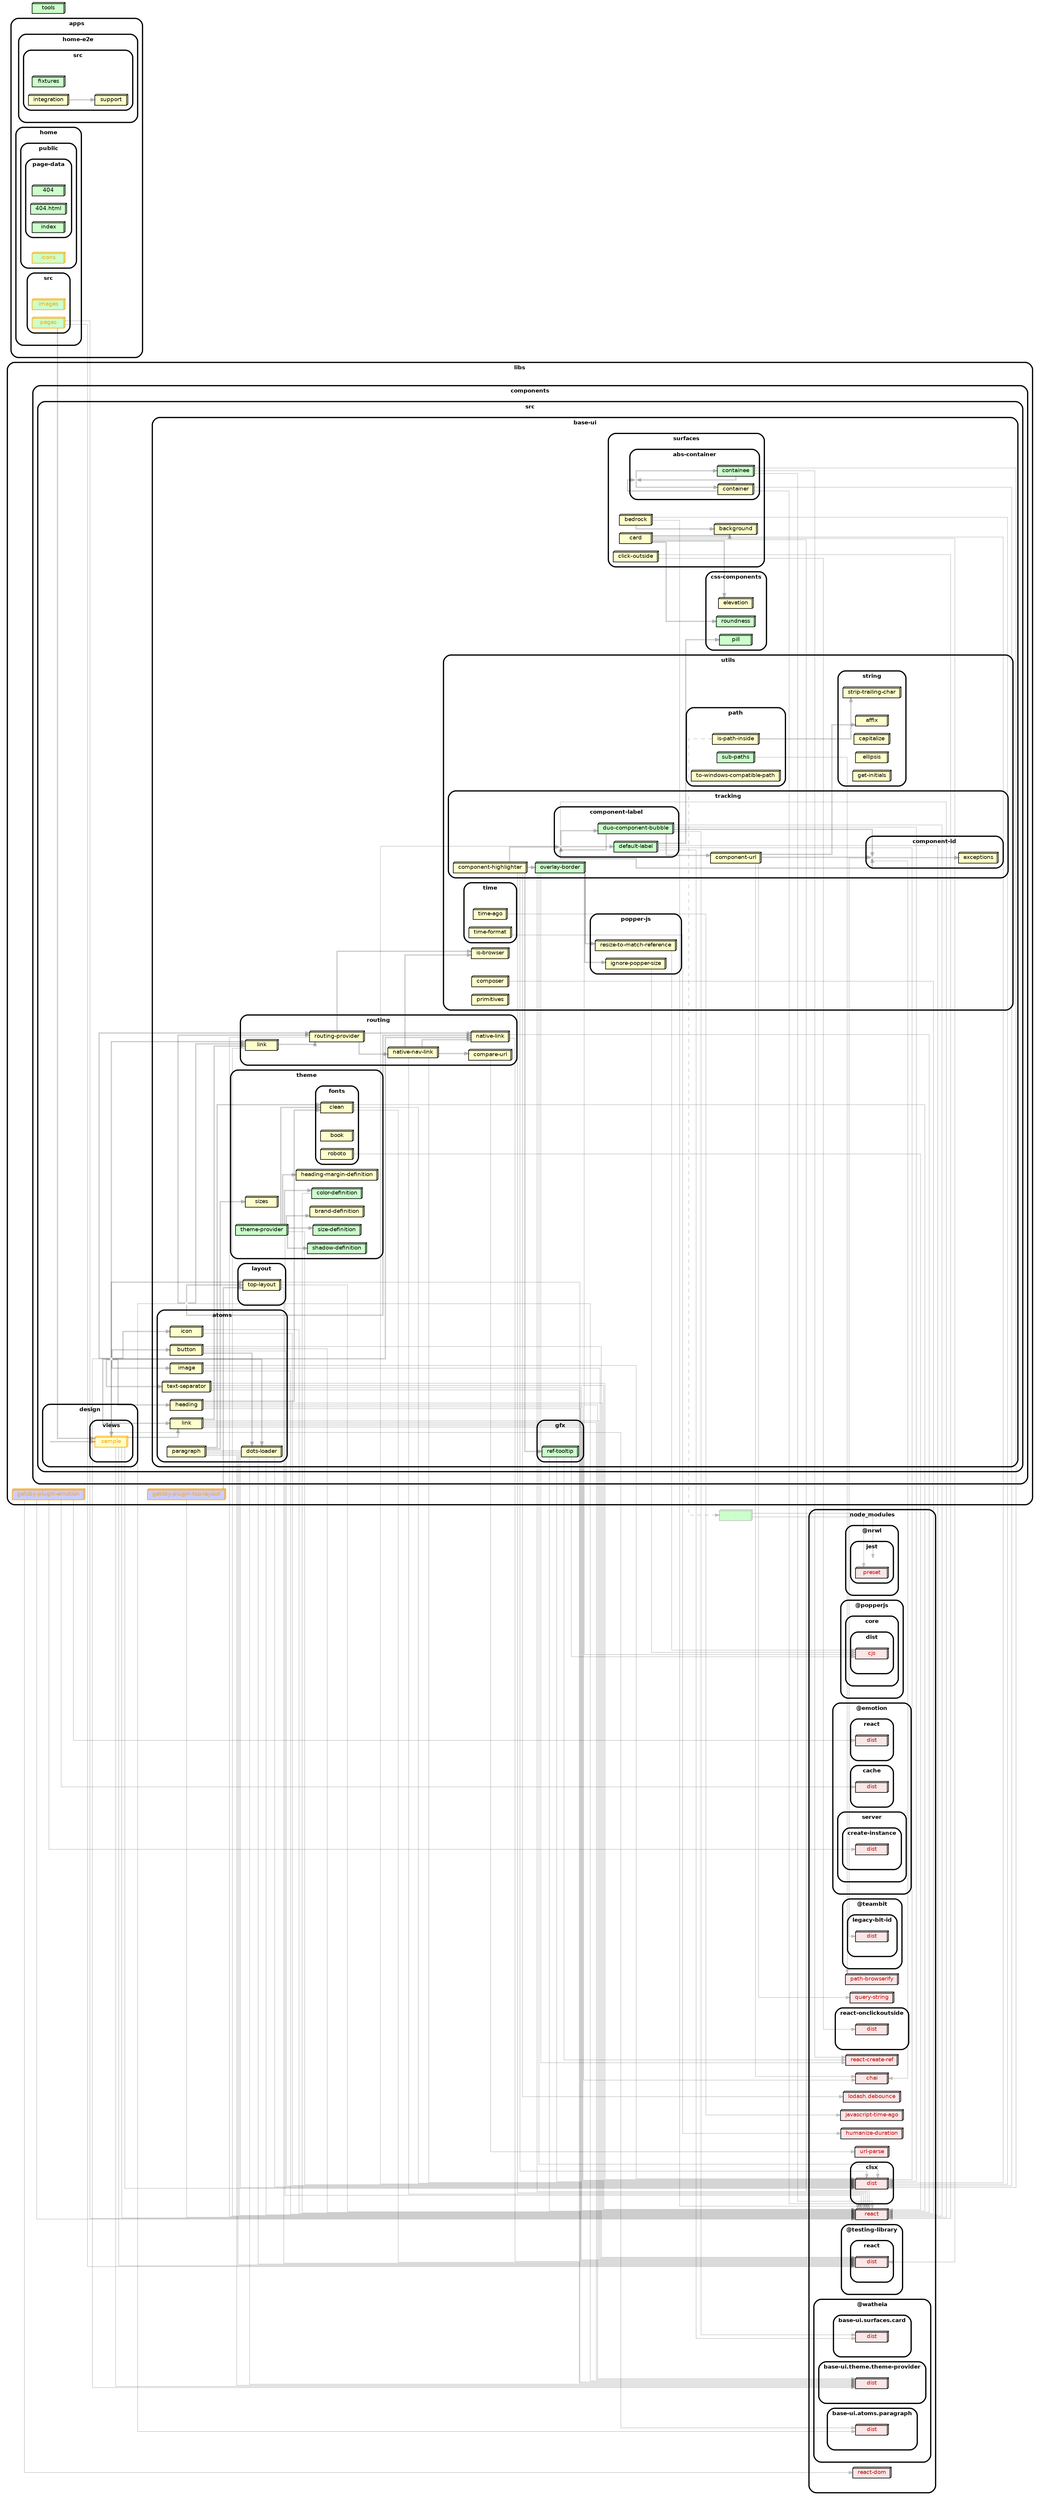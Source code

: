 strict digraph "dependency-cruiser output"{
    ordering="out" rankdir="LR" splines="ortho" overlap="false" nodesep="0.16" ranksep="0.18" fontname="Helvetica-bold" fontsize="9" style="rounded,bold,filled" fillcolor="#ffffff" compound="true"
    node [shape="box" style="rounded, filled" height="0.2" color="black" fillcolor="#ffffcc" fontcolor="black" fontname="Helvetica" fontsize="9"]
    edge [arrowhead="normal" arrowsize="0.6" penwidth="2.0" color="#00000033" fontname="Helvetica" fontsize="9"]

    "." [label="." fillcolor="#ccffcc" color="grey" fontcolor="grey" shape="box3d"]
    "." -> "node_modules/@nrwl/jest" [penwidth="1.0"]
    "." -> "node_modules/@nrwl/jest/preset" [penwidth="1.0"]
    subgraph "cluster_apps" {label="apps" "apps" [width="0.05" shape="point" style="invis"] "apps/home" [label="home" tooltip="no-orphans" URL="https://github.com/watheia/design-system/blob/mainapps/home" fillcolor="#ccffcc" fontcolor="orange" color="orange" shape="box3d"] }
    subgraph "cluster_apps" {label="apps" "apps" [width="0.05" shape="point" style="invis"] "apps/home-e2e" [label="home-e2e" URL="https://github.com/watheia/design-system/blob/mainapps/home-e2e" fillcolor="#ccffcc" shape="box3d"] }
    subgraph "cluster_apps" {label="apps" "apps" [width="0.05" shape="point" style="invis"] subgraph "cluster_apps/home-e2e" {label="home-e2e" "apps/home-e2e" [width="0.05" shape="point" style="invis"] subgraph "cluster_apps/home-e2e/src" {label="src" "apps/home-e2e/src" [width="0.05" shape="point" style="invis"] "apps/home-e2e/src/fixtures" [label="fixtures" URL="https://github.com/watheia/design-system/blob/mainapps/home-e2e/src/fixtures" fillcolor="#ccffcc" shape="box3d"] } } }
    subgraph "cluster_apps" {label="apps" "apps" [width="0.05" shape="point" style="invis"] subgraph "cluster_apps/home-e2e" {label="home-e2e" "apps/home-e2e" [width="0.05" shape="point" style="invis"] subgraph "cluster_apps/home-e2e/src" {label="src" "apps/home-e2e/src" [width="0.05" shape="point" style="invis"] "apps/home-e2e/src/integration" [label="integration" URL="https://github.com/watheia/design-system/blob/mainapps/home-e2e/src/integration" shape="box3d"] } } }
    "apps/home-e2e/src/integration" -> "apps/home-e2e/src/support"
    subgraph "cluster_apps" {label="apps" "apps" [width="0.05" shape="point" style="invis"] subgraph "cluster_apps/home-e2e" {label="home-e2e" "apps/home-e2e" [width="0.05" shape="point" style="invis"] subgraph "cluster_apps/home-e2e/src" {label="src" "apps/home-e2e/src" [width="0.05" shape="point" style="invis"] "apps/home-e2e/src/support" [label="support" URL="https://github.com/watheia/design-system/blob/mainapps/home-e2e/src/support" shape="box3d"] } } }
    subgraph "cluster_apps" {label="apps" "apps" [width="0.05" shape="point" style="invis"] subgraph "cluster_apps/home" {label="home" "apps/home" [width="0.05" shape="point" style="invis"] "apps/home/public" [label="public" tooltip="no-orphans" URL="https://github.com/watheia/design-system/blob/mainapps/home/public" fillcolor="#ccffcc" fontcolor="orange" color="orange" shape="box3d"] } }
    subgraph "cluster_apps" {label="apps" "apps" [width="0.05" shape="point" style="invis"] subgraph "cluster_apps/home" {label="home" "apps/home" [width="0.05" shape="point" style="invis"] subgraph "cluster_apps/home/public" {label="public" "apps/home/public" [width="0.05" shape="point" style="invis"] "apps/home/public/icons" [label="icons" tooltip="no-orphans" URL="https://github.com/watheia/design-system/blob/mainapps/home/public/icons" fillcolor="#ccffcc" fontcolor="orange" color="orange" shape="box3d"] } } }
    subgraph "cluster_apps" {label="apps" "apps" [width="0.05" shape="point" style="invis"] subgraph "cluster_apps/home" {label="home" "apps/home" [width="0.05" shape="point" style="invis"] subgraph "cluster_apps/home/public" {label="public" "apps/home/public" [width="0.05" shape="point" style="invis"] "apps/home/public/page-data" [label="page-data" URL="https://github.com/watheia/design-system/blob/mainapps/home/public/page-data" fillcolor="#ccffcc" shape="box3d"] } } }
    subgraph "cluster_apps" {label="apps" "apps" [width="0.05" shape="point" style="invis"] subgraph "cluster_apps/home" {label="home" "apps/home" [width="0.05" shape="point" style="invis"] subgraph "cluster_apps/home/public" {label="public" "apps/home/public" [width="0.05" shape="point" style="invis"] subgraph "cluster_apps/home/public/page-data" {label="page-data" "apps/home/public/page-data" [width="0.05" shape="point" style="invis"] "apps/home/public/page-data/404" [label="404" URL="https://github.com/watheia/design-system/blob/mainapps/home/public/page-data/404" fillcolor="#ccffcc" shape="box3d"] } } } }
    subgraph "cluster_apps" {label="apps" "apps" [width="0.05" shape="point" style="invis"] subgraph "cluster_apps/home" {label="home" "apps/home" [width="0.05" shape="point" style="invis"] subgraph "cluster_apps/home/public" {label="public" "apps/home/public" [width="0.05" shape="point" style="invis"] subgraph "cluster_apps/home/public/page-data" {label="page-data" "apps/home/public/page-data" [width="0.05" shape="point" style="invis"] "apps/home/public/page-data/404.html" [label="404.html" URL="https://github.com/watheia/design-system/blob/mainapps/home/public/page-data/404.html" fillcolor="#ccffcc" shape="box3d"] } } } }
    subgraph "cluster_apps" {label="apps" "apps" [width="0.05" shape="point" style="invis"] subgraph "cluster_apps/home" {label="home" "apps/home" [width="0.05" shape="point" style="invis"] subgraph "cluster_apps/home/public" {label="public" "apps/home/public" [width="0.05" shape="point" style="invis"] subgraph "cluster_apps/home/public/page-data" {label="page-data" "apps/home/public/page-data" [width="0.05" shape="point" style="invis"] "apps/home/public/page-data/index" [label="index" URL="https://github.com/watheia/design-system/blob/mainapps/home/public/page-data/index" fillcolor="#ccffcc" shape="box3d"] } } } }
    subgraph "cluster_apps" {label="apps" "apps" [width="0.05" shape="point" style="invis"] subgraph "cluster_apps/home" {label="home" "apps/home" [width="0.05" shape="point" style="invis"] subgraph "cluster_apps/home/src" {label="src" "apps/home/src" [width="0.05" shape="point" style="invis"] "apps/home/src/images" [label="images" tooltip="no-orphans" URL="https://github.com/watheia/design-system/blob/mainapps/home/src/images" fillcolor="#ccffcc" fontcolor="orange" color="orange" shape="box3d"] } } }
    subgraph "cluster_apps" {label="apps" "apps" [width="0.05" shape="point" style="invis"] subgraph "cluster_apps/home" {label="home" "apps/home" [width="0.05" shape="point" style="invis"] subgraph "cluster_apps/home/src" {label="src" "apps/home/src" [width="0.05" shape="point" style="invis"] "apps/home/src/pages" [label="pages" tooltip="no-orphans" URL="https://github.com/watheia/design-system/blob/mainapps/home/src/pages" fillcolor="#ccffcc" fontcolor="orange" color="orange" shape="box3d"] } } }
    "apps/home/src/pages" -> "node_modules/react" [penwidth="1.0"]
    "apps/home/src/pages" -> "node_modules/@testing-library/react/dist" [penwidth="1.0"]
    "apps/home/src/pages" -> "libs/components/src/design/views/sample"
    subgraph "cluster_libs" {label="libs" "libs" [width="0.05" shape="point" style="invis"] "libs/components" [label="components" tooltip="no-orphans" URL="https://github.com/watheia/design-system/blob/mainlibs/components" fillcolor="#ccffcc" fontcolor="orange" color="orange" shape="box3d"] }
    subgraph "cluster_libs" {label="libs" "libs" [width="0.05" shape="point" style="invis"] subgraph "cluster_libs/components" {label="components" "libs/components" [width="0.05" shape="point" style="invis"] "libs/components/src" [label="src" URL="https://github.com/watheia/design-system/blob/mainlibs/components/src" shape="box3d"] } }
    "libs/components/src" -> "libs/components/src/base-ui/atoms/button"
    "libs/components/src" -> "libs/components/src/base-ui/atoms/dots-loader"
    "libs/components/src" -> "libs/components/src/base-ui/atoms/heading"
    "libs/components/src" -> "libs/components/src/base-ui/atoms/icon"
    "libs/components/src" -> "libs/components/src/base-ui/atoms/image"
    "libs/components/src" -> "libs/components/src/base-ui/atoms/link"
    "libs/components/src" -> "node_modules/@watheia/base-ui.atoms.paragraph/dist" [penwidth="1.0"]
    "libs/components/src" -> "libs/components/src/base-ui/atoms/text-separator"
    "libs/components/src" -> "libs/components/src/base-ui/layout/top-layout"
    "libs/components/src" -> "libs/components/src/base-ui/routing/link"
    "libs/components/src" -> "libs/components/src/base-ui/routing/native-link"
    "libs/components/src" -> "libs/components/src/base-ui/routing/routing-provider"
    "libs/components/src" -> "node_modules/@watheia/base-ui.theme.theme-provider/dist" [penwidth="1.0"]
    "libs/components/src" -> "libs/components/src/design/views/sample"
    subgraph "cluster_libs" {label="libs" "libs" [width="0.05" shape="point" style="invis"] subgraph "cluster_libs/components" {label="components" "libs/components" [width="0.05" shape="point" style="invis"] subgraph "cluster_libs/components/src" {label="src" "libs/components/src" [width="0.05" shape="point" style="invis"] "libs/components/src/base-ui" [label="base-ui" URL="https://github.com/watheia/design-system/blob/mainlibs/components/src/base-ui" shape="box3d"] } } }
    "libs/components/src/base-ui" -> "node_modules/@watheia/base-ui.atoms.paragraph/dist" [penwidth="1.0"]
    "libs/components/src/base-ui" -> "libs/components/src/base-ui/layout/top-layout"
    "libs/components/src/base-ui" -> "libs/components/src/base-ui/routing/link"
    "libs/components/src/base-ui" -> "libs/components/src/base-ui/routing/native-link"
    "libs/components/src/base-ui" -> "libs/components/src/base-ui/routing/routing-provider"
    "libs/components/src/base-ui" -> "node_modules/@watheia/base-ui.theme.theme-provider/dist" [penwidth="1.0"]
    subgraph "cluster_libs" {label="libs" "libs" [width="0.05" shape="point" style="invis"] subgraph "cluster_libs/components" {label="components" "libs/components" [width="0.05" shape="point" style="invis"] subgraph "cluster_libs/components/src" {label="src" "libs/components/src" [width="0.05" shape="point" style="invis"] subgraph "cluster_libs/components/src/base-ui" {label="base-ui" "libs/components/src/base-ui" [width="0.05" shape="point" style="invis"] subgraph "cluster_libs/components/src/base-ui/atoms" {label="atoms" "libs/components/src/base-ui/atoms" [width="0.05" shape="point" style="invis"] "libs/components/src/base-ui/atoms/button" [label="button" URL="https://github.com/watheia/design-system/blob/mainlibs/components/src/base-ui/atoms/button" shape="box3d"] } } } } }
    "libs/components/src/base-ui/atoms/button" -> "node_modules/react" [penwidth="1.0"]
    "libs/components/src/base-ui/atoms/button" -> "libs/components/src/base-ui/atoms/dots-loader"
    "libs/components/src/base-ui/atoms/button" -> "node_modules/clsx/dist" [penwidth="1.0"]
    "libs/components/src/base-ui/atoms/button" -> "node_modules/@testing-library/react/dist" [penwidth="1.0"]
    subgraph "cluster_libs" {label="libs" "libs" [width="0.05" shape="point" style="invis"] subgraph "cluster_libs/components" {label="components" "libs/components" [width="0.05" shape="point" style="invis"] subgraph "cluster_libs/components/src" {label="src" "libs/components/src" [width="0.05" shape="point" style="invis"] subgraph "cluster_libs/components/src/base-ui" {label="base-ui" "libs/components/src/base-ui" [width="0.05" shape="point" style="invis"] subgraph "cluster_libs/components/src/base-ui/atoms" {label="atoms" "libs/components/src/base-ui/atoms" [width="0.05" shape="point" style="invis"] "libs/components/src/base-ui/atoms/dots-loader" [label="dots-loader" URL="https://github.com/watheia/design-system/blob/mainlibs/components/src/base-ui/atoms/dots-loader" shape="box3d"] } } } } }
    "libs/components/src/base-ui/atoms/dots-loader" -> "node_modules/clsx/dist" [penwidth="1.0"]
    "libs/components/src/base-ui/atoms/dots-loader" -> "node_modules/react" [penwidth="1.0"]
    "libs/components/src/base-ui/atoms/dots-loader" -> "node_modules/@watheia/base-ui.theme.theme-provider/dist" [penwidth="1.0"]
    "libs/components/src/base-ui/atoms/dots-loader" -> "node_modules/@testing-library/react/dist" [penwidth="1.0"]
    subgraph "cluster_libs" {label="libs" "libs" [width="0.05" shape="point" style="invis"] subgraph "cluster_libs/components" {label="components" "libs/components" [width="0.05" shape="point" style="invis"] subgraph "cluster_libs/components/src" {label="src" "libs/components/src" [width="0.05" shape="point" style="invis"] subgraph "cluster_libs/components/src/base-ui" {label="base-ui" "libs/components/src/base-ui" [width="0.05" shape="point" style="invis"] subgraph "cluster_libs/components/src/base-ui/atoms" {label="atoms" "libs/components/src/base-ui/atoms" [width="0.05" shape="point" style="invis"] "libs/components/src/base-ui/atoms/heading" [label="heading" URL="https://github.com/watheia/design-system/blob/mainlibs/components/src/base-ui/atoms/heading" shape="box3d"] } } } } }
    "libs/components/src/base-ui/atoms/heading" -> "node_modules/@watheia/base-ui.theme.theme-provider/dist" [penwidth="1.0"]
    "libs/components/src/base-ui/atoms/heading" -> "node_modules/react" [penwidth="1.0"]
    "libs/components/src/base-ui/atoms/heading" -> "libs/components/src/base-ui/theme/fonts/clean"
    "libs/components/src/base-ui/atoms/heading" -> "node_modules/clsx/dist" [penwidth="1.0"]
    "libs/components/src/base-ui/atoms/heading" -> "node_modules/@testing-library/react/dist" [penwidth="1.0"]
    subgraph "cluster_libs" {label="libs" "libs" [width="0.05" shape="point" style="invis"] subgraph "cluster_libs/components" {label="components" "libs/components" [width="0.05" shape="point" style="invis"] subgraph "cluster_libs/components/src" {label="src" "libs/components/src" [width="0.05" shape="point" style="invis"] subgraph "cluster_libs/components/src/base-ui" {label="base-ui" "libs/components/src/base-ui" [width="0.05" shape="point" style="invis"] subgraph "cluster_libs/components/src/base-ui/atoms" {label="atoms" "libs/components/src/base-ui/atoms" [width="0.05" shape="point" style="invis"] "libs/components/src/base-ui/atoms/icon" [label="icon" URL="https://github.com/watheia/design-system/blob/mainlibs/components/src/base-ui/atoms/icon" shape="box3d"] } } } } }
    "libs/components/src/base-ui/atoms/icon" -> "node_modules/clsx/dist" [penwidth="1.0"]
    "libs/components/src/base-ui/atoms/icon" -> "node_modules/react" [penwidth="1.0"]
    subgraph "cluster_libs" {label="libs" "libs" [width="0.05" shape="point" style="invis"] subgraph "cluster_libs/components" {label="components" "libs/components" [width="0.05" shape="point" style="invis"] subgraph "cluster_libs/components/src" {label="src" "libs/components/src" [width="0.05" shape="point" style="invis"] subgraph "cluster_libs/components/src/base-ui" {label="base-ui" "libs/components/src/base-ui" [width="0.05" shape="point" style="invis"] subgraph "cluster_libs/components/src/base-ui/atoms" {label="atoms" "libs/components/src/base-ui/atoms" [width="0.05" shape="point" style="invis"] "libs/components/src/base-ui/atoms/image" [label="image" URL="https://github.com/watheia/design-system/blob/mainlibs/components/src/base-ui/atoms/image" shape="box3d"] } } } } }
    "libs/components/src/base-ui/atoms/image" -> "node_modules/react" [penwidth="1.0"]
    "libs/components/src/base-ui/atoms/image" -> "node_modules/clsx/dist" [penwidth="1.0"]
    "libs/components/src/base-ui/atoms/image" -> "node_modules/@testing-library/react/dist" [penwidth="1.0"]
    subgraph "cluster_libs" {label="libs" "libs" [width="0.05" shape="point" style="invis"] subgraph "cluster_libs/components" {label="components" "libs/components" [width="0.05" shape="point" style="invis"] subgraph "cluster_libs/components/src" {label="src" "libs/components/src" [width="0.05" shape="point" style="invis"] subgraph "cluster_libs/components/src/base-ui" {label="base-ui" "libs/components/src/base-ui" [width="0.05" shape="point" style="invis"] subgraph "cluster_libs/components/src/base-ui/atoms" {label="atoms" "libs/components/src/base-ui/atoms" [width="0.05" shape="point" style="invis"] "libs/components/src/base-ui/atoms/link" [label="link" URL="https://github.com/watheia/design-system/blob/mainlibs/components/src/base-ui/atoms/link" shape="box3d"] } } } } }
    "libs/components/src/base-ui/atoms/link" -> "libs/components/src/base-ui/routing/link"
    "libs/components/src/base-ui/atoms/link" -> "node_modules/clsx/dist" [penwidth="1.0"]
    "libs/components/src/base-ui/atoms/link" -> "node_modules/react" [penwidth="1.0"]
    "libs/components/src/base-ui/atoms/link" -> "node_modules/@watheia/base-ui.theme.theme-provider/dist" [penwidth="1.0"]
    "libs/components/src/base-ui/atoms/link" -> "node_modules/@testing-library/react/dist" [penwidth="1.0"]
    "libs/components/src/base-ui/atoms/link" -> "node_modules/chai" [penwidth="1.0"]
    subgraph "cluster_libs" {label="libs" "libs" [width="0.05" shape="point" style="invis"] subgraph "cluster_libs/components" {label="components" "libs/components" [width="0.05" shape="point" style="invis"] subgraph "cluster_libs/components/src" {label="src" "libs/components/src" [width="0.05" shape="point" style="invis"] subgraph "cluster_libs/components/src/base-ui" {label="base-ui" "libs/components/src/base-ui" [width="0.05" shape="point" style="invis"] subgraph "cluster_libs/components/src/base-ui/atoms" {label="atoms" "libs/components/src/base-ui/atoms" [width="0.05" shape="point" style="invis"] "libs/components/src/base-ui/atoms/paragraph" [label="paragraph" URL="https://github.com/watheia/design-system/blob/mainlibs/components/src/base-ui/atoms/paragraph" shape="box3d"] } } } } }
    "libs/components/src/base-ui/atoms/paragraph" -> "libs/components/src/base-ui/theme/fonts/clean"
    "libs/components/src/base-ui/atoms/paragraph" -> "libs/components/src/base-ui/theme/sizes"
    "libs/components/src/base-ui/atoms/paragraph" -> "node_modules/clsx/dist" [penwidth="1.0"]
    "libs/components/src/base-ui/atoms/paragraph" -> "node_modules/react" [penwidth="1.0"]
    "libs/components/src/base-ui/atoms/paragraph" -> "node_modules/@watheia/base-ui.theme.theme-provider/dist" [penwidth="1.0"]
    "libs/components/src/base-ui/atoms/paragraph" -> "node_modules/@testing-library/react/dist" [penwidth="1.0"]
    subgraph "cluster_libs" {label="libs" "libs" [width="0.05" shape="point" style="invis"] subgraph "cluster_libs/components" {label="components" "libs/components" [width="0.05" shape="point" style="invis"] subgraph "cluster_libs/components/src" {label="src" "libs/components/src" [width="0.05" shape="point" style="invis"] subgraph "cluster_libs/components/src/base-ui" {label="base-ui" "libs/components/src/base-ui" [width="0.05" shape="point" style="invis"] subgraph "cluster_libs/components/src/base-ui/atoms" {label="atoms" "libs/components/src/base-ui/atoms" [width="0.05" shape="point" style="invis"] "libs/components/src/base-ui/atoms/text-separator" [label="text-separator" URL="https://github.com/watheia/design-system/blob/mainlibs/components/src/base-ui/atoms/text-separator" shape="box3d"] } } } } }
    "libs/components/src/base-ui/atoms/text-separator" -> "node_modules/clsx/dist" [penwidth="1.0"]
    "libs/components/src/base-ui/atoms/text-separator" -> "node_modules/react" [penwidth="1.0"]
    "libs/components/src/base-ui/atoms/text-separator" -> "node_modules/@watheia/base-ui.theme.theme-provider/dist" [penwidth="1.0"]
    "libs/components/src/base-ui/atoms/text-separator" -> "node_modules/@testing-library/react/dist" [penwidth="1.0"]
    subgraph "cluster_libs" {label="libs" "libs" [width="0.05" shape="point" style="invis"] subgraph "cluster_libs/components" {label="components" "libs/components" [width="0.05" shape="point" style="invis"] subgraph "cluster_libs/components/src" {label="src" "libs/components/src" [width="0.05" shape="point" style="invis"] subgraph "cluster_libs/components/src/base-ui" {label="base-ui" "libs/components/src/base-ui" [width="0.05" shape="point" style="invis"] subgraph "cluster_libs/components/src/base-ui/css-components" {label="css-components" "libs/components/src/base-ui/css-components" [width="0.05" shape="point" style="invis"] "libs/components/src/base-ui/css-components/elevation" [label="elevation" URL="https://github.com/watheia/design-system/blob/mainlibs/components/src/base-ui/css-components/elevation" shape="box3d"] } } } } }
    subgraph "cluster_libs" {label="libs" "libs" [width="0.05" shape="point" style="invis"] subgraph "cluster_libs/components" {label="components" "libs/components" [width="0.05" shape="point" style="invis"] subgraph "cluster_libs/components/src" {label="src" "libs/components/src" [width="0.05" shape="point" style="invis"] subgraph "cluster_libs/components/src/base-ui" {label="base-ui" "libs/components/src/base-ui" [width="0.05" shape="point" style="invis"] subgraph "cluster_libs/components/src/base-ui/css-components" {label="css-components" "libs/components/src/base-ui/css-components" [width="0.05" shape="point" style="invis"] "libs/components/src/base-ui/css-components/pill" [label="pill" URL="https://github.com/watheia/design-system/blob/mainlibs/components/src/base-ui/css-components/pill" fillcolor="#ccffcc" shape="box3d"] } } } } }
    subgraph "cluster_libs" {label="libs" "libs" [width="0.05" shape="point" style="invis"] subgraph "cluster_libs/components" {label="components" "libs/components" [width="0.05" shape="point" style="invis"] subgraph "cluster_libs/components/src" {label="src" "libs/components/src" [width="0.05" shape="point" style="invis"] subgraph "cluster_libs/components/src/base-ui" {label="base-ui" "libs/components/src/base-ui" [width="0.05" shape="point" style="invis"] subgraph "cluster_libs/components/src/base-ui/css-components" {label="css-components" "libs/components/src/base-ui/css-components" [width="0.05" shape="point" style="invis"] "libs/components/src/base-ui/css-components/roundness" [label="roundness" URL="https://github.com/watheia/design-system/blob/mainlibs/components/src/base-ui/css-components/roundness" fillcolor="#ccffcc" shape="box3d"] } } } } }
    subgraph "cluster_libs" {label="libs" "libs" [width="0.05" shape="point" style="invis"] subgraph "cluster_libs/components" {label="components" "libs/components" [width="0.05" shape="point" style="invis"] subgraph "cluster_libs/components/src" {label="src" "libs/components/src" [width="0.05" shape="point" style="invis"] subgraph "cluster_libs/components/src/base-ui" {label="base-ui" "libs/components/src/base-ui" [width="0.05" shape="point" style="invis"] subgraph "cluster_libs/components/src/base-ui/gfx" {label="gfx" "libs/components/src/base-ui/gfx" [width="0.05" shape="point" style="invis"] "libs/components/src/base-ui/gfx/ref-tooltip" [label="ref-tooltip" URL="https://github.com/watheia/design-system/blob/mainlibs/components/src/base-ui/gfx/ref-tooltip" fillcolor="#ccffcc" shape="box3d"] } } } } }
    "libs/components/src/base-ui/gfx/ref-tooltip" -> "node_modules/@popperjs/core/dist/cjs" [penwidth="1.0"]
    "libs/components/src/base-ui/gfx/ref-tooltip" -> "node_modules/clsx/dist" [penwidth="1.0"]
    "libs/components/src/base-ui/gfx/ref-tooltip" -> "node_modules/react" [penwidth="1.0"]
    "libs/components/src/base-ui/gfx/ref-tooltip" -> "node_modules/react-create-ref" [penwidth="1.0"]
    subgraph "cluster_libs" {label="libs" "libs" [width="0.05" shape="point" style="invis"] subgraph "cluster_libs/components" {label="components" "libs/components" [width="0.05" shape="point" style="invis"] subgraph "cluster_libs/components/src" {label="src" "libs/components/src" [width="0.05" shape="point" style="invis"] subgraph "cluster_libs/components/src/base-ui" {label="base-ui" "libs/components/src/base-ui" [width="0.05" shape="point" style="invis"] subgraph "cluster_libs/components/src/base-ui/layout" {label="layout" "libs/components/src/base-ui/layout" [width="0.05" shape="point" style="invis"] "libs/components/src/base-ui/layout/top-layout" [label="top-layout" URL="https://github.com/watheia/design-system/blob/mainlibs/components/src/base-ui/layout/top-layout" shape="box3d"] } } } } }
    "libs/components/src/base-ui/layout/top-layout" -> "node_modules/@watheia/base-ui.theme.theme-provider/dist" [penwidth="1.0"]
    "libs/components/src/base-ui/layout/top-layout" -> "node_modules/react" [penwidth="1.0"]
    "libs/components/src/base-ui/layout/top-layout" -> "node_modules/@testing-library/react/dist" [penwidth="1.0"]
    subgraph "cluster_libs" {label="libs" "libs" [width="0.05" shape="point" style="invis"] subgraph "cluster_libs/components" {label="components" "libs/components" [width="0.05" shape="point" style="invis"] subgraph "cluster_libs/components/src" {label="src" "libs/components/src" [width="0.05" shape="point" style="invis"] subgraph "cluster_libs/components/src/base-ui" {label="base-ui" "libs/components/src/base-ui" [width="0.05" shape="point" style="invis"] subgraph "cluster_libs/components/src/base-ui/routing" {label="routing" "libs/components/src/base-ui/routing" [width="0.05" shape="point" style="invis"] "libs/components/src/base-ui/routing/compare-url" [label="compare-url" URL="https://github.com/watheia/design-system/blob/mainlibs/components/src/base-ui/routing/compare-url" shape="box3d"] } } } } }
    "libs/components/src/base-ui/routing/compare-url" -> "node_modules/url-parse" [penwidth="1.0"]
    subgraph "cluster_libs" {label="libs" "libs" [width="0.05" shape="point" style="invis"] subgraph "cluster_libs/components" {label="components" "libs/components" [width="0.05" shape="point" style="invis"] subgraph "cluster_libs/components/src" {label="src" "libs/components/src" [width="0.05" shape="point" style="invis"] subgraph "cluster_libs/components/src/base-ui" {label="base-ui" "libs/components/src/base-ui" [width="0.05" shape="point" style="invis"] subgraph "cluster_libs/components/src/base-ui/routing" {label="routing" "libs/components/src/base-ui/routing" [width="0.05" shape="point" style="invis"] "libs/components/src/base-ui/routing/link" [label="link" URL="https://github.com/watheia/design-system/blob/mainlibs/components/src/base-ui/routing/link" shape="box3d"] } } } } }
    "libs/components/src/base-ui/routing/link" -> "libs/components/src/base-ui/routing/routing-provider"
    "libs/components/src/base-ui/routing/link" -> "node_modules/react" [penwidth="1.0"]
    subgraph "cluster_libs" {label="libs" "libs" [width="0.05" shape="point" style="invis"] subgraph "cluster_libs/components" {label="components" "libs/components" [width="0.05" shape="point" style="invis"] subgraph "cluster_libs/components/src" {label="src" "libs/components/src" [width="0.05" shape="point" style="invis"] subgraph "cluster_libs/components/src/base-ui" {label="base-ui" "libs/components/src/base-ui" [width="0.05" shape="point" style="invis"] subgraph "cluster_libs/components/src/base-ui/routing" {label="routing" "libs/components/src/base-ui/routing" [width="0.05" shape="point" style="invis"] "libs/components/src/base-ui/routing/native-link" [label="native-link" URL="https://github.com/watheia/design-system/blob/mainlibs/components/src/base-ui/routing/native-link" shape="box3d"] } } } } }
    "libs/components/src/base-ui/routing/native-link" -> "node_modules/react" [penwidth="1.0"]
    "libs/components/src/base-ui/routing/native-link" -> "node_modules/@testing-library/react/dist" [penwidth="1.0"]
    subgraph "cluster_libs" {label="libs" "libs" [width="0.05" shape="point" style="invis"] subgraph "cluster_libs/components" {label="components" "libs/components" [width="0.05" shape="point" style="invis"] subgraph "cluster_libs/components/src" {label="src" "libs/components/src" [width="0.05" shape="point" style="invis"] subgraph "cluster_libs/components/src/base-ui" {label="base-ui" "libs/components/src/base-ui" [width="0.05" shape="point" style="invis"] subgraph "cluster_libs/components/src/base-ui/routing" {label="routing" "libs/components/src/base-ui/routing" [width="0.05" shape="point" style="invis"] "libs/components/src/base-ui/routing/native-nav-link" [label="native-nav-link" URL="https://github.com/watheia/design-system/blob/mainlibs/components/src/base-ui/routing/native-nav-link" shape="box3d"] } } } } }
    "libs/components/src/base-ui/routing/native-nav-link" -> "libs/components/src/base-ui/routing/compare-url"
    "libs/components/src/base-ui/routing/native-nav-link" -> "libs/components/src/base-ui/routing/native-link"
    "libs/components/src/base-ui/routing/native-nav-link" -> "libs/components/src/base-ui/utils/is-browser"
    "libs/components/src/base-ui/routing/native-nav-link" -> "node_modules/clsx/dist" [penwidth="1.0"]
    "libs/components/src/base-ui/routing/native-nav-link" -> "node_modules/react" [penwidth="1.0"]
    subgraph "cluster_libs" {label="libs" "libs" [width="0.05" shape="point" style="invis"] subgraph "cluster_libs/components" {label="components" "libs/components" [width="0.05" shape="point" style="invis"] subgraph "cluster_libs/components/src" {label="src" "libs/components/src" [width="0.05" shape="point" style="invis"] subgraph "cluster_libs/components/src/base-ui" {label="base-ui" "libs/components/src/base-ui" [width="0.05" shape="point" style="invis"] subgraph "cluster_libs/components/src/base-ui/routing" {label="routing" "libs/components/src/base-ui/routing" [width="0.05" shape="point" style="invis"] "libs/components/src/base-ui/routing/routing-provider" [label="routing-provider" URL="https://github.com/watheia/design-system/blob/mainlibs/components/src/base-ui/routing/routing-provider" shape="box3d"] } } } } }
    "libs/components/src/base-ui/routing/routing-provider" -> "libs/components/src/base-ui/routing/native-link"
    "libs/components/src/base-ui/routing/routing-provider" -> "libs/components/src/base-ui/routing/native-nav-link"
    "libs/components/src/base-ui/routing/routing-provider" -> "libs/components/src/base-ui/utils/is-browser"
    "libs/components/src/base-ui/routing/routing-provider" -> "node_modules/react" [penwidth="1.0"]
    subgraph "cluster_libs" {label="libs" "libs" [width="0.05" shape="point" style="invis"] subgraph "cluster_libs/components" {label="components" "libs/components" [width="0.05" shape="point" style="invis"] subgraph "cluster_libs/components/src" {label="src" "libs/components/src" [width="0.05" shape="point" style="invis"] subgraph "cluster_libs/components/src/base-ui" {label="base-ui" "libs/components/src/base-ui" [width="0.05" shape="point" style="invis"] subgraph "cluster_libs/components/src/base-ui/surfaces" {label="surfaces" "libs/components/src/base-ui/surfaces" [width="0.05" shape="point" style="invis"] "libs/components/src/base-ui/surfaces/abs-container" [label="abs-container" URL="https://github.com/watheia/design-system/blob/mainlibs/components/src/base-ui/surfaces/abs-container" shape="box3d"] } } } } }
    "libs/components/src/base-ui/surfaces/abs-container" -> "libs/components/src/base-ui/surfaces/abs-container/containee"
    "libs/components/src/base-ui/surfaces/abs-container" -> "libs/components/src/base-ui/surfaces/abs-container/container"
    subgraph "cluster_libs" {label="libs" "libs" [width="0.05" shape="point" style="invis"] subgraph "cluster_libs/components" {label="components" "libs/components" [width="0.05" shape="point" style="invis"] subgraph "cluster_libs/components/src" {label="src" "libs/components/src" [width="0.05" shape="point" style="invis"] subgraph "cluster_libs/components/src/base-ui" {label="base-ui" "libs/components/src/base-ui" [width="0.05" shape="point" style="invis"] subgraph "cluster_libs/components/src/base-ui/surfaces" {label="surfaces" "libs/components/src/base-ui/surfaces" [width="0.05" shape="point" style="invis"] subgraph "cluster_libs/components/src/base-ui/surfaces/abs-container" {label="abs-container" "libs/components/src/base-ui/surfaces/abs-container" [width="0.05" shape="point" style="invis"] "libs/components/src/base-ui/surfaces/abs-container/containee" [label="containee" URL="https://github.com/watheia/design-system/blob/mainlibs/components/src/base-ui/surfaces/abs-container/containee" fillcolor="#ccffcc" shape="box3d"] } } } } } }
    "libs/components/src/base-ui/surfaces/abs-container/containee" -> "libs/components/src/base-ui/surfaces/abs-container"
    "libs/components/src/base-ui/surfaces/abs-container/containee" -> "node_modules/clsx/dist" [penwidth="1.0"]
    "libs/components/src/base-ui/surfaces/abs-container/containee" -> "node_modules/react" [penwidth="1.0"]
    "libs/components/src/base-ui/surfaces/abs-container/containee" -> "node_modules/react-create-ref" [penwidth="1.0"]
    subgraph "cluster_libs" {label="libs" "libs" [width="0.05" shape="point" style="invis"] subgraph "cluster_libs/components" {label="components" "libs/components" [width="0.05" shape="point" style="invis"] subgraph "cluster_libs/components/src" {label="src" "libs/components/src" [width="0.05" shape="point" style="invis"] subgraph "cluster_libs/components/src/base-ui" {label="base-ui" "libs/components/src/base-ui" [width="0.05" shape="point" style="invis"] subgraph "cluster_libs/components/src/base-ui/surfaces" {label="surfaces" "libs/components/src/base-ui/surfaces" [width="0.05" shape="point" style="invis"] subgraph "cluster_libs/components/src/base-ui/surfaces/abs-container" {label="abs-container" "libs/components/src/base-ui/surfaces/abs-container" [width="0.05" shape="point" style="invis"] "libs/components/src/base-ui/surfaces/abs-container/container" [label="container" URL="https://github.com/watheia/design-system/blob/mainlibs/components/src/base-ui/surfaces/abs-container/container" shape="box3d"] } } } } } }
    "libs/components/src/base-ui/surfaces/abs-container/container" -> "libs/components/src/base-ui/surfaces/abs-container"
    "libs/components/src/base-ui/surfaces/abs-container/container" -> "node_modules/clsx/dist" [penwidth="1.0"]
    "libs/components/src/base-ui/surfaces/abs-container/container" -> "node_modules/react" [penwidth="1.0"]
    subgraph "cluster_libs" {label="libs" "libs" [width="0.05" shape="point" style="invis"] subgraph "cluster_libs/components" {label="components" "libs/components" [width="0.05" shape="point" style="invis"] subgraph "cluster_libs/components/src" {label="src" "libs/components/src" [width="0.05" shape="point" style="invis"] subgraph "cluster_libs/components/src/base-ui" {label="base-ui" "libs/components/src/base-ui" [width="0.05" shape="point" style="invis"] subgraph "cluster_libs/components/src/base-ui/surfaces" {label="surfaces" "libs/components/src/base-ui/surfaces" [width="0.05" shape="point" style="invis"] "libs/components/src/base-ui/surfaces/background" [label="background" URL="https://github.com/watheia/design-system/blob/mainlibs/components/src/base-ui/surfaces/background" shape="box3d"] } } } } }
    subgraph "cluster_libs" {label="libs" "libs" [width="0.05" shape="point" style="invis"] subgraph "cluster_libs/components" {label="components" "libs/components" [width="0.05" shape="point" style="invis"] subgraph "cluster_libs/components/src" {label="src" "libs/components/src" [width="0.05" shape="point" style="invis"] subgraph "cluster_libs/components/src/base-ui" {label="base-ui" "libs/components/src/base-ui" [width="0.05" shape="point" style="invis"] subgraph "cluster_libs/components/src/base-ui/surfaces" {label="surfaces" "libs/components/src/base-ui/surfaces" [width="0.05" shape="point" style="invis"] "libs/components/src/base-ui/surfaces/bedrock" [label="bedrock" URL="https://github.com/watheia/design-system/blob/mainlibs/components/src/base-ui/surfaces/bedrock" shape="box3d"] } } } } }
    "libs/components/src/base-ui/surfaces/bedrock" -> "libs/components/src/base-ui/surfaces/background"
    "libs/components/src/base-ui/surfaces/bedrock" -> "node_modules/clsx/dist" [penwidth="1.0"]
    "libs/components/src/base-ui/surfaces/bedrock" -> "node_modules/react" [penwidth="1.0"]
    subgraph "cluster_libs" {label="libs" "libs" [width="0.05" shape="point" style="invis"] subgraph "cluster_libs/components" {label="components" "libs/components" [width="0.05" shape="point" style="invis"] subgraph "cluster_libs/components/src" {label="src" "libs/components/src" [width="0.05" shape="point" style="invis"] subgraph "cluster_libs/components/src/base-ui" {label="base-ui" "libs/components/src/base-ui" [width="0.05" shape="point" style="invis"] subgraph "cluster_libs/components/src/base-ui/surfaces" {label="surfaces" "libs/components/src/base-ui/surfaces" [width="0.05" shape="point" style="invis"] "libs/components/src/base-ui/surfaces/card" [label="card" URL="https://github.com/watheia/design-system/blob/mainlibs/components/src/base-ui/surfaces/card" shape="box3d"] } } } } }
    "libs/components/src/base-ui/surfaces/card" -> "node_modules/@testing-library/react/dist" [penwidth="1.0"]
    "libs/components/src/base-ui/surfaces/card" -> "node_modules/react" [penwidth="1.0"]
    "libs/components/src/base-ui/surfaces/card" -> "libs/components/src/base-ui/css-components/elevation"
    "libs/components/src/base-ui/surfaces/card" -> "libs/components/src/base-ui/css-components/roundness"
    "libs/components/src/base-ui/surfaces/card" -> "libs/components/src/base-ui/surfaces/background"
    "libs/components/src/base-ui/surfaces/card" -> "node_modules/clsx/dist" [penwidth="1.0"]
    subgraph "cluster_libs" {label="libs" "libs" [width="0.05" shape="point" style="invis"] subgraph "cluster_libs/components" {label="components" "libs/components" [width="0.05" shape="point" style="invis"] subgraph "cluster_libs/components/src" {label="src" "libs/components/src" [width="0.05" shape="point" style="invis"] subgraph "cluster_libs/components/src/base-ui" {label="base-ui" "libs/components/src/base-ui" [width="0.05" shape="point" style="invis"] subgraph "cluster_libs/components/src/base-ui/surfaces" {label="surfaces" "libs/components/src/base-ui/surfaces" [width="0.05" shape="point" style="invis"] "libs/components/src/base-ui/surfaces/click-outside" [label="click-outside" URL="https://github.com/watheia/design-system/blob/mainlibs/components/src/base-ui/surfaces/click-outside" shape="box3d"] } } } } }
    "libs/components/src/base-ui/surfaces/click-outside" -> "node_modules/react" [penwidth="1.0"]
    "libs/components/src/base-ui/surfaces/click-outside" -> "node_modules/react-onclickoutside/dist" [penwidth="1.0"]
    subgraph "cluster_libs" {label="libs" "libs" [width="0.05" shape="point" style="invis"] subgraph "cluster_libs/components" {label="components" "libs/components" [width="0.05" shape="point" style="invis"] subgraph "cluster_libs/components/src" {label="src" "libs/components/src" [width="0.05" shape="point" style="invis"] subgraph "cluster_libs/components/src/base-ui" {label="base-ui" "libs/components/src/base-ui" [width="0.05" shape="point" style="invis"] subgraph "cluster_libs/components/src/base-ui/theme" {label="theme" "libs/components/src/base-ui/theme" [width="0.05" shape="point" style="invis"] "libs/components/src/base-ui/theme/brand-definition" [label="brand-definition" URL="https://github.com/watheia/design-system/blob/mainlibs/components/src/base-ui/theme/brand-definition" shape="box3d"] } } } } }
    subgraph "cluster_libs" {label="libs" "libs" [width="0.05" shape="point" style="invis"] subgraph "cluster_libs/components" {label="components" "libs/components" [width="0.05" shape="point" style="invis"] subgraph "cluster_libs/components/src" {label="src" "libs/components/src" [width="0.05" shape="point" style="invis"] subgraph "cluster_libs/components/src/base-ui" {label="base-ui" "libs/components/src/base-ui" [width="0.05" shape="point" style="invis"] subgraph "cluster_libs/components/src/base-ui/theme" {label="theme" "libs/components/src/base-ui/theme" [width="0.05" shape="point" style="invis"] "libs/components/src/base-ui/theme/color-definition" [label="color-definition" URL="https://github.com/watheia/design-system/blob/mainlibs/components/src/base-ui/theme/color-definition" fillcolor="#ccffcc" shape="box3d"] } } } } }
    "libs/components/src/base-ui/theme/color-definition" -> "node_modules/react" [penwidth="1.0"]
    subgraph "cluster_libs" {label="libs" "libs" [width="0.05" shape="point" style="invis"] subgraph "cluster_libs/components" {label="components" "libs/components" [width="0.05" shape="point" style="invis"] subgraph "cluster_libs/components/src" {label="src" "libs/components/src" [width="0.05" shape="point" style="invis"] subgraph "cluster_libs/components/src/base-ui" {label="base-ui" "libs/components/src/base-ui" [width="0.05" shape="point" style="invis"] subgraph "cluster_libs/components/src/base-ui/theme" {label="theme" "libs/components/src/base-ui/theme" [width="0.05" shape="point" style="invis"] subgraph "cluster_libs/components/src/base-ui/theme/fonts" {label="fonts" "libs/components/src/base-ui/theme/fonts" [width="0.05" shape="point" style="invis"] "libs/components/src/base-ui/theme/fonts/book" [label="book" URL="https://github.com/watheia/design-system/blob/mainlibs/components/src/base-ui/theme/fonts/book" shape="box3d"] } } } } } }
    subgraph "cluster_libs" {label="libs" "libs" [width="0.05" shape="point" style="invis"] subgraph "cluster_libs/components" {label="components" "libs/components" [width="0.05" shape="point" style="invis"] subgraph "cluster_libs/components/src" {label="src" "libs/components/src" [width="0.05" shape="point" style="invis"] subgraph "cluster_libs/components/src/base-ui" {label="base-ui" "libs/components/src/base-ui" [width="0.05" shape="point" style="invis"] subgraph "cluster_libs/components/src/base-ui/theme" {label="theme" "libs/components/src/base-ui/theme" [width="0.05" shape="point" style="invis"] subgraph "cluster_libs/components/src/base-ui/theme/fonts" {label="fonts" "libs/components/src/base-ui/theme/fonts" [width="0.05" shape="point" style="invis"] "libs/components/src/base-ui/theme/fonts/clean" [label="clean" URL="https://github.com/watheia/design-system/blob/mainlibs/components/src/base-ui/theme/fonts/clean" shape="box3d"] } } } } } }
    "libs/components/src/base-ui/theme/fonts/clean" -> "node_modules/clsx/dist" [penwidth="1.0"]
    "libs/components/src/base-ui/theme/fonts/clean" -> "node_modules/react" [penwidth="1.0"]
    "libs/components/src/base-ui/theme/fonts/clean" -> "node_modules/@testing-library/react/dist" [penwidth="1.0"]
    subgraph "cluster_libs" {label="libs" "libs" [width="0.05" shape="point" style="invis"] subgraph "cluster_libs/components" {label="components" "libs/components" [width="0.05" shape="point" style="invis"] subgraph "cluster_libs/components/src" {label="src" "libs/components/src" [width="0.05" shape="point" style="invis"] subgraph "cluster_libs/components/src/base-ui" {label="base-ui" "libs/components/src/base-ui" [width="0.05" shape="point" style="invis"] subgraph "cluster_libs/components/src/base-ui/theme" {label="theme" "libs/components/src/base-ui/theme" [width="0.05" shape="point" style="invis"] subgraph "cluster_libs/components/src/base-ui/theme/fonts" {label="fonts" "libs/components/src/base-ui/theme/fonts" [width="0.05" shape="point" style="invis"] "libs/components/src/base-ui/theme/fonts/roboto" [label="roboto" URL="https://github.com/watheia/design-system/blob/mainlibs/components/src/base-ui/theme/fonts/roboto" shape="box3d"] } } } } } }
    "libs/components/src/base-ui/theme/fonts/roboto" -> "node_modules/react" [penwidth="1.0"]
    subgraph "cluster_libs" {label="libs" "libs" [width="0.05" shape="point" style="invis"] subgraph "cluster_libs/components" {label="components" "libs/components" [width="0.05" shape="point" style="invis"] subgraph "cluster_libs/components/src" {label="src" "libs/components/src" [width="0.05" shape="point" style="invis"] subgraph "cluster_libs/components/src/base-ui" {label="base-ui" "libs/components/src/base-ui" [width="0.05" shape="point" style="invis"] subgraph "cluster_libs/components/src/base-ui/theme" {label="theme" "libs/components/src/base-ui/theme" [width="0.05" shape="point" style="invis"] "libs/components/src/base-ui/theme/heading-margin-definition" [label="heading-margin-definition" URL="https://github.com/watheia/design-system/blob/mainlibs/components/src/base-ui/theme/heading-margin-definition" shape="box3d"] } } } } }
    subgraph "cluster_libs" {label="libs" "libs" [width="0.05" shape="point" style="invis"] subgraph "cluster_libs/components" {label="components" "libs/components" [width="0.05" shape="point" style="invis"] subgraph "cluster_libs/components/src" {label="src" "libs/components/src" [width="0.05" shape="point" style="invis"] subgraph "cluster_libs/components/src/base-ui" {label="base-ui" "libs/components/src/base-ui" [width="0.05" shape="point" style="invis"] subgraph "cluster_libs/components/src/base-ui/theme" {label="theme" "libs/components/src/base-ui/theme" [width="0.05" shape="point" style="invis"] "libs/components/src/base-ui/theme/shadow-definition" [label="shadow-definition" URL="https://github.com/watheia/design-system/blob/mainlibs/components/src/base-ui/theme/shadow-definition" fillcolor="#ccffcc" shape="box3d"] } } } } }
    subgraph "cluster_libs" {label="libs" "libs" [width="0.05" shape="point" style="invis"] subgraph "cluster_libs/components" {label="components" "libs/components" [width="0.05" shape="point" style="invis"] subgraph "cluster_libs/components/src" {label="src" "libs/components/src" [width="0.05" shape="point" style="invis"] subgraph "cluster_libs/components/src/base-ui" {label="base-ui" "libs/components/src/base-ui" [width="0.05" shape="point" style="invis"] subgraph "cluster_libs/components/src/base-ui/theme" {label="theme" "libs/components/src/base-ui/theme" [width="0.05" shape="point" style="invis"] "libs/components/src/base-ui/theme/size-definition" [label="size-definition" URL="https://github.com/watheia/design-system/blob/mainlibs/components/src/base-ui/theme/size-definition" fillcolor="#ccffcc" shape="box3d"] } } } } }
    subgraph "cluster_libs" {label="libs" "libs" [width="0.05" shape="point" style="invis"] subgraph "cluster_libs/components" {label="components" "libs/components" [width="0.05" shape="point" style="invis"] subgraph "cluster_libs/components/src" {label="src" "libs/components/src" [width="0.05" shape="point" style="invis"] subgraph "cluster_libs/components/src/base-ui" {label="base-ui" "libs/components/src/base-ui" [width="0.05" shape="point" style="invis"] subgraph "cluster_libs/components/src/base-ui/theme" {label="theme" "libs/components/src/base-ui/theme" [width="0.05" shape="point" style="invis"] "libs/components/src/base-ui/theme/sizes" [label="sizes" URL="https://github.com/watheia/design-system/blob/mainlibs/components/src/base-ui/theme/sizes" shape="box3d"] } } } } }
    subgraph "cluster_libs" {label="libs" "libs" [width="0.05" shape="point" style="invis"] subgraph "cluster_libs/components" {label="components" "libs/components" [width="0.05" shape="point" style="invis"] subgraph "cluster_libs/components/src" {label="src" "libs/components/src" [width="0.05" shape="point" style="invis"] subgraph "cluster_libs/components/src/base-ui" {label="base-ui" "libs/components/src/base-ui" [width="0.05" shape="point" style="invis"] subgraph "cluster_libs/components/src/base-ui/theme" {label="theme" "libs/components/src/base-ui/theme" [width="0.05" shape="point" style="invis"] "libs/components/src/base-ui/theme/theme-provider" [label="theme-provider" URL="https://github.com/watheia/design-system/blob/mainlibs/components/src/base-ui/theme/theme-provider" fillcolor="#ccffcc" shape="box3d"] } } } } }
    "libs/components/src/base-ui/theme/theme-provider" -> "libs/components/src/base-ui/theme/brand-definition"
    "libs/components/src/base-ui/theme/theme-provider" -> "libs/components/src/base-ui/theme/color-definition"
    "libs/components/src/base-ui/theme/theme-provider" -> "libs/components/src/base-ui/theme/fonts/clean"
    "libs/components/src/base-ui/theme/theme-provider" -> "libs/components/src/base-ui/theme/heading-margin-definition"
    "libs/components/src/base-ui/theme/theme-provider" -> "libs/components/src/base-ui/theme/shadow-definition"
    "libs/components/src/base-ui/theme/theme-provider" -> "libs/components/src/base-ui/theme/size-definition"
    "libs/components/src/base-ui/theme/theme-provider" -> "node_modules/clsx/dist" [penwidth="1.0"]
    "libs/components/src/base-ui/theme/theme-provider" -> "node_modules/react" [penwidth="1.0"]
    subgraph "cluster_libs" {label="libs" "libs" [width="0.05" shape="point" style="invis"] subgraph "cluster_libs/components" {label="components" "libs/components" [width="0.05" shape="point" style="invis"] subgraph "cluster_libs/components/src" {label="src" "libs/components/src" [width="0.05" shape="point" style="invis"] subgraph "cluster_libs/components/src/base-ui" {label="base-ui" "libs/components/src/base-ui" [width="0.05" shape="point" style="invis"] subgraph "cluster_libs/components/src/base-ui/utils" {label="utils" "libs/components/src/base-ui/utils" [width="0.05" shape="point" style="invis"] "libs/components/src/base-ui/utils/composer" [label="composer" URL="https://github.com/watheia/design-system/blob/mainlibs/components/src/base-ui/utils/composer" shape="box3d"] } } } } }
    "libs/components/src/base-ui/utils/composer" -> "node_modules/react" [penwidth="1.0"]
    subgraph "cluster_libs" {label="libs" "libs" [width="0.05" shape="point" style="invis"] subgraph "cluster_libs/components" {label="components" "libs/components" [width="0.05" shape="point" style="invis"] subgraph "cluster_libs/components/src" {label="src" "libs/components/src" [width="0.05" shape="point" style="invis"] subgraph "cluster_libs/components/src/base-ui" {label="base-ui" "libs/components/src/base-ui" [width="0.05" shape="point" style="invis"] subgraph "cluster_libs/components/src/base-ui/utils" {label="utils" "libs/components/src/base-ui/utils" [width="0.05" shape="point" style="invis"] "libs/components/src/base-ui/utils/is-browser" [label="is-browser" URL="https://github.com/watheia/design-system/blob/mainlibs/components/src/base-ui/utils/is-browser" shape="box3d"] } } } } }
    subgraph "cluster_libs" {label="libs" "libs" [width="0.05" shape="point" style="invis"] subgraph "cluster_libs/components" {label="components" "libs/components" [width="0.05" shape="point" style="invis"] subgraph "cluster_libs/components/src" {label="src" "libs/components/src" [width="0.05" shape="point" style="invis"] subgraph "cluster_libs/components/src/base-ui" {label="base-ui" "libs/components/src/base-ui" [width="0.05" shape="point" style="invis"] subgraph "cluster_libs/components/src/base-ui/utils" {label="utils" "libs/components/src/base-ui/utils" [width="0.05" shape="point" style="invis"] subgraph "cluster_libs/components/src/base-ui/utils/path" {label="path" "libs/components/src/base-ui/utils/path" [width="0.05" shape="point" style="invis"] "libs/components/src/base-ui/utils/path/is-path-inside" [label="is-path-inside" URL="https://github.com/watheia/design-system/blob/mainlibs/components/src/base-ui/utils/path/is-path-inside" shape="box3d"] } } } } } }
    "libs/components/src/base-ui/utils/path/is-path-inside" -> "libs/components/src/base-ui/utils/string/strip-trailing-char"
    "libs/components/src/base-ui/utils/path/is-path-inside" -> "." [style="dashed" penwidth="1.0"]
    subgraph "cluster_libs" {label="libs" "libs" [width="0.05" shape="point" style="invis"] subgraph "cluster_libs/components" {label="components" "libs/components" [width="0.05" shape="point" style="invis"] subgraph "cluster_libs/components/src" {label="src" "libs/components/src" [width="0.05" shape="point" style="invis"] subgraph "cluster_libs/components/src/base-ui" {label="base-ui" "libs/components/src/base-ui" [width="0.05" shape="point" style="invis"] subgraph "cluster_libs/components/src/base-ui/utils" {label="utils" "libs/components/src/base-ui/utils" [width="0.05" shape="point" style="invis"] subgraph "cluster_libs/components/src/base-ui/utils/path" {label="path" "libs/components/src/base-ui/utils/path" [width="0.05" shape="point" style="invis"] "libs/components/src/base-ui/utils/path/sub-paths" [label="sub-paths" URL="https://github.com/watheia/design-system/blob/mainlibs/components/src/base-ui/utils/path/sub-paths" fillcolor="#ccffcc" shape="box3d"] } } } } } }
    "libs/components/src/base-ui/utils/path/sub-paths" -> "node_modules/path-browserify" [penwidth="1.0"]
    subgraph "cluster_libs" {label="libs" "libs" [width="0.05" shape="point" style="invis"] subgraph "cluster_libs/components" {label="components" "libs/components" [width="0.05" shape="point" style="invis"] subgraph "cluster_libs/components/src" {label="src" "libs/components/src" [width="0.05" shape="point" style="invis"] subgraph "cluster_libs/components/src/base-ui" {label="base-ui" "libs/components/src/base-ui" [width="0.05" shape="point" style="invis"] subgraph "cluster_libs/components/src/base-ui/utils" {label="utils" "libs/components/src/base-ui/utils" [width="0.05" shape="point" style="invis"] subgraph "cluster_libs/components/src/base-ui/utils/path" {label="path" "libs/components/src/base-ui/utils/path" [width="0.05" shape="point" style="invis"] "libs/components/src/base-ui/utils/path/to-windows-compatible-path" [label="to-windows-compatible-path" URL="https://github.com/watheia/design-system/blob/mainlibs/components/src/base-ui/utils/path/to-windows-compatible-path" shape="box3d"] } } } } } }
    subgraph "cluster_libs" {label="libs" "libs" [width="0.05" shape="point" style="invis"] subgraph "cluster_libs/components" {label="components" "libs/components" [width="0.05" shape="point" style="invis"] subgraph "cluster_libs/components/src" {label="src" "libs/components/src" [width="0.05" shape="point" style="invis"] subgraph "cluster_libs/components/src/base-ui" {label="base-ui" "libs/components/src/base-ui" [width="0.05" shape="point" style="invis"] subgraph "cluster_libs/components/src/base-ui/utils" {label="utils" "libs/components/src/base-ui/utils" [width="0.05" shape="point" style="invis"] subgraph "cluster_libs/components/src/base-ui/utils/popper-js" {label="popper-js" "libs/components/src/base-ui/utils/popper-js" [width="0.05" shape="point" style="invis"] "libs/components/src/base-ui/utils/popper-js/ignore-popper-size" [label="ignore-popper-size" URL="https://github.com/watheia/design-system/blob/mainlibs/components/src/base-ui/utils/popper-js/ignore-popper-size" shape="box3d"] } } } } } }
    "libs/components/src/base-ui/utils/popper-js/ignore-popper-size" -> "node_modules/@popperjs/core/dist/cjs" [penwidth="1.0"]
    subgraph "cluster_libs" {label="libs" "libs" [width="0.05" shape="point" style="invis"] subgraph "cluster_libs/components" {label="components" "libs/components" [width="0.05" shape="point" style="invis"] subgraph "cluster_libs/components/src" {label="src" "libs/components/src" [width="0.05" shape="point" style="invis"] subgraph "cluster_libs/components/src/base-ui" {label="base-ui" "libs/components/src/base-ui" [width="0.05" shape="point" style="invis"] subgraph "cluster_libs/components/src/base-ui/utils" {label="utils" "libs/components/src/base-ui/utils" [width="0.05" shape="point" style="invis"] subgraph "cluster_libs/components/src/base-ui/utils/popper-js" {label="popper-js" "libs/components/src/base-ui/utils/popper-js" [width="0.05" shape="point" style="invis"] "libs/components/src/base-ui/utils/popper-js/resize-to-match-reference" [label="resize-to-match-reference" URL="https://github.com/watheia/design-system/blob/mainlibs/components/src/base-ui/utils/popper-js/resize-to-match-reference" shape="box3d"] } } } } } }
    "libs/components/src/base-ui/utils/popper-js/resize-to-match-reference" -> "node_modules/@popperjs/core/dist/cjs" [penwidth="1.0"]
    subgraph "cluster_libs" {label="libs" "libs" [width="0.05" shape="point" style="invis"] subgraph "cluster_libs/components" {label="components" "libs/components" [width="0.05" shape="point" style="invis"] subgraph "cluster_libs/components/src" {label="src" "libs/components/src" [width="0.05" shape="point" style="invis"] subgraph "cluster_libs/components/src/base-ui" {label="base-ui" "libs/components/src/base-ui" [width="0.05" shape="point" style="invis"] subgraph "cluster_libs/components/src/base-ui/utils" {label="utils" "libs/components/src/base-ui/utils" [width="0.05" shape="point" style="invis"] "libs/components/src/base-ui/utils/primitives" [label="primitives" URL="https://github.com/watheia/design-system/blob/mainlibs/components/src/base-ui/utils/primitives" shape="box3d"] } } } } }
    subgraph "cluster_libs" {label="libs" "libs" [width="0.05" shape="point" style="invis"] subgraph "cluster_libs/components" {label="components" "libs/components" [width="0.05" shape="point" style="invis"] subgraph "cluster_libs/components/src" {label="src" "libs/components/src" [width="0.05" shape="point" style="invis"] subgraph "cluster_libs/components/src/base-ui" {label="base-ui" "libs/components/src/base-ui" [width="0.05" shape="point" style="invis"] subgraph "cluster_libs/components/src/base-ui/utils" {label="utils" "libs/components/src/base-ui/utils" [width="0.05" shape="point" style="invis"] subgraph "cluster_libs/components/src/base-ui/utils/string" {label="string" "libs/components/src/base-ui/utils/string" [width="0.05" shape="point" style="invis"] "libs/components/src/base-ui/utils/string/affix" [label="affix" URL="https://github.com/watheia/design-system/blob/mainlibs/components/src/base-ui/utils/string/affix" shape="box3d"] } } } } } }
    subgraph "cluster_libs" {label="libs" "libs" [width="0.05" shape="point" style="invis"] subgraph "cluster_libs/components" {label="components" "libs/components" [width="0.05" shape="point" style="invis"] subgraph "cluster_libs/components/src" {label="src" "libs/components/src" [width="0.05" shape="point" style="invis"] subgraph "cluster_libs/components/src/base-ui" {label="base-ui" "libs/components/src/base-ui" [width="0.05" shape="point" style="invis"] subgraph "cluster_libs/components/src/base-ui/utils" {label="utils" "libs/components/src/base-ui/utils" [width="0.05" shape="point" style="invis"] subgraph "cluster_libs/components/src/base-ui/utils/string" {label="string" "libs/components/src/base-ui/utils/string" [width="0.05" shape="point" style="invis"] "libs/components/src/base-ui/utils/string/capitalize" [label="capitalize" URL="https://github.com/watheia/design-system/blob/mainlibs/components/src/base-ui/utils/string/capitalize" shape="box3d"] } } } } } }
    subgraph "cluster_libs" {label="libs" "libs" [width="0.05" shape="point" style="invis"] subgraph "cluster_libs/components" {label="components" "libs/components" [width="0.05" shape="point" style="invis"] subgraph "cluster_libs/components/src" {label="src" "libs/components/src" [width="0.05" shape="point" style="invis"] subgraph "cluster_libs/components/src/base-ui" {label="base-ui" "libs/components/src/base-ui" [width="0.05" shape="point" style="invis"] subgraph "cluster_libs/components/src/base-ui/utils" {label="utils" "libs/components/src/base-ui/utils" [width="0.05" shape="point" style="invis"] subgraph "cluster_libs/components/src/base-ui/utils/string" {label="string" "libs/components/src/base-ui/utils/string" [width="0.05" shape="point" style="invis"] "libs/components/src/base-ui/utils/string/ellipsis" [label="ellipsis" URL="https://github.com/watheia/design-system/blob/mainlibs/components/src/base-ui/utils/string/ellipsis" shape="box3d"] } } } } } }
    subgraph "cluster_libs" {label="libs" "libs" [width="0.05" shape="point" style="invis"] subgraph "cluster_libs/components" {label="components" "libs/components" [width="0.05" shape="point" style="invis"] subgraph "cluster_libs/components/src" {label="src" "libs/components/src" [width="0.05" shape="point" style="invis"] subgraph "cluster_libs/components/src/base-ui" {label="base-ui" "libs/components/src/base-ui" [width="0.05" shape="point" style="invis"] subgraph "cluster_libs/components/src/base-ui/utils" {label="utils" "libs/components/src/base-ui/utils" [width="0.05" shape="point" style="invis"] subgraph "cluster_libs/components/src/base-ui/utils/string" {label="string" "libs/components/src/base-ui/utils/string" [width="0.05" shape="point" style="invis"] "libs/components/src/base-ui/utils/string/get-initials" [label="get-initials" URL="https://github.com/watheia/design-system/blob/mainlibs/components/src/base-ui/utils/string/get-initials" shape="box3d"] } } } } } }
    subgraph "cluster_libs" {label="libs" "libs" [width="0.05" shape="point" style="invis"] subgraph "cluster_libs/components" {label="components" "libs/components" [width="0.05" shape="point" style="invis"] subgraph "cluster_libs/components/src" {label="src" "libs/components/src" [width="0.05" shape="point" style="invis"] subgraph "cluster_libs/components/src/base-ui" {label="base-ui" "libs/components/src/base-ui" [width="0.05" shape="point" style="invis"] subgraph "cluster_libs/components/src/base-ui/utils" {label="utils" "libs/components/src/base-ui/utils" [width="0.05" shape="point" style="invis"] subgraph "cluster_libs/components/src/base-ui/utils/string" {label="string" "libs/components/src/base-ui/utils/string" [width="0.05" shape="point" style="invis"] "libs/components/src/base-ui/utils/string/strip-trailing-char" [label="strip-trailing-char" URL="https://github.com/watheia/design-system/blob/mainlibs/components/src/base-ui/utils/string/strip-trailing-char" shape="box3d"] } } } } } }
    subgraph "cluster_libs" {label="libs" "libs" [width="0.05" shape="point" style="invis"] subgraph "cluster_libs/components" {label="components" "libs/components" [width="0.05" shape="point" style="invis"] subgraph "cluster_libs/components/src" {label="src" "libs/components/src" [width="0.05" shape="point" style="invis"] subgraph "cluster_libs/components/src/base-ui" {label="base-ui" "libs/components/src/base-ui" [width="0.05" shape="point" style="invis"] subgraph "cluster_libs/components/src/base-ui/utils" {label="utils" "libs/components/src/base-ui/utils" [width="0.05" shape="point" style="invis"] subgraph "cluster_libs/components/src/base-ui/utils/time" {label="time" "libs/components/src/base-ui/utils/time" [width="0.05" shape="point" style="invis"] "libs/components/src/base-ui/utils/time/time-ago" [label="time-ago" URL="https://github.com/watheia/design-system/blob/mainlibs/components/src/base-ui/utils/time/time-ago" shape="box3d"] } } } } } }
    "libs/components/src/base-ui/utils/time/time-ago" -> "node_modules/javascript-time-ago" [penwidth="1.0"]
    subgraph "cluster_libs" {label="libs" "libs" [width="0.05" shape="point" style="invis"] subgraph "cluster_libs/components" {label="components" "libs/components" [width="0.05" shape="point" style="invis"] subgraph "cluster_libs/components/src" {label="src" "libs/components/src" [width="0.05" shape="point" style="invis"] subgraph "cluster_libs/components/src/base-ui" {label="base-ui" "libs/components/src/base-ui" [width="0.05" shape="point" style="invis"] subgraph "cluster_libs/components/src/base-ui/utils" {label="utils" "libs/components/src/base-ui/utils" [width="0.05" shape="point" style="invis"] subgraph "cluster_libs/components/src/base-ui/utils/time" {label="time" "libs/components/src/base-ui/utils/time" [width="0.05" shape="point" style="invis"] "libs/components/src/base-ui/utils/time/time-format" [label="time-format" URL="https://github.com/watheia/design-system/blob/mainlibs/components/src/base-ui/utils/time/time-format" shape="box3d"] } } } } } }
    "libs/components/src/base-ui/utils/time/time-format" -> "node_modules/humanize-duration" [penwidth="1.0"]
    subgraph "cluster_libs" {label="libs" "libs" [width="0.05" shape="point" style="invis"] subgraph "cluster_libs/components" {label="components" "libs/components" [width="0.05" shape="point" style="invis"] subgraph "cluster_libs/components/src" {label="src" "libs/components/src" [width="0.05" shape="point" style="invis"] subgraph "cluster_libs/components/src/base-ui" {label="base-ui" "libs/components/src/base-ui" [width="0.05" shape="point" style="invis"] subgraph "cluster_libs/components/src/base-ui/utils" {label="utils" "libs/components/src/base-ui/utils" [width="0.05" shape="point" style="invis"] subgraph "cluster_libs/components/src/base-ui/utils/tracking" {label="tracking" "libs/components/src/base-ui/utils/tracking" [width="0.05" shape="point" style="invis"] "libs/components/src/base-ui/utils/tracking/component-highlighter" [label="component-highlighter" URL="https://github.com/watheia/design-system/blob/mainlibs/components/src/base-ui/utils/tracking/component-highlighter" shape="box3d"] } } } } } }
    "libs/components/src/base-ui/utils/tracking/component-highlighter" -> "libs/components/src/base-ui/gfx/ref-tooltip"
    "libs/components/src/base-ui/utils/tracking/component-highlighter" -> "libs/components/src/base-ui/utils/tracking/component-label"
    "libs/components/src/base-ui/utils/tracking/component-highlighter" -> "libs/components/src/base-ui/utils/tracking/overlay-border"
    "libs/components/src/base-ui/utils/tracking/component-highlighter" -> "node_modules/clsx/dist" [penwidth="1.0"]
    "libs/components/src/base-ui/utils/tracking/component-highlighter" -> "node_modules/lodash.debounce" [penwidth="1.0"]
    "libs/components/src/base-ui/utils/tracking/component-highlighter" -> "node_modules/react" [penwidth="1.0"]
    subgraph "cluster_libs" {label="libs" "libs" [width="0.05" shape="point" style="invis"] subgraph "cluster_libs/components" {label="components" "libs/components" [width="0.05" shape="point" style="invis"] subgraph "cluster_libs/components/src" {label="src" "libs/components/src" [width="0.05" shape="point" style="invis"] subgraph "cluster_libs/components/src/base-ui" {label="base-ui" "libs/components/src/base-ui" [width="0.05" shape="point" style="invis"] subgraph "cluster_libs/components/src/base-ui/utils" {label="utils" "libs/components/src/base-ui/utils" [width="0.05" shape="point" style="invis"] subgraph "cluster_libs/components/src/base-ui/utils/tracking" {label="tracking" "libs/components/src/base-ui/utils/tracking" [width="0.05" shape="point" style="invis"] "libs/components/src/base-ui/utils/tracking/component-id" [label="component-id" URL="https://github.com/watheia/design-system/blob/mainlibs/components/src/base-ui/utils/tracking/component-id" shape="box3d"] } } } } } }
    "libs/components/src/base-ui/utils/tracking/component-id" -> "libs/components/src/base-ui/utils/tracking/component-id/exceptions"
    "libs/components/src/base-ui/utils/tracking/component-id" -> "node_modules/@teambit/legacy-bit-id/dist" [penwidth="1.0"]
    "libs/components/src/base-ui/utils/tracking/component-id" -> "node_modules/chai" [penwidth="1.0"]
    subgraph "cluster_libs" {label="libs" "libs" [width="0.05" shape="point" style="invis"] subgraph "cluster_libs/components" {label="components" "libs/components" [width="0.05" shape="point" style="invis"] subgraph "cluster_libs/components/src" {label="src" "libs/components/src" [width="0.05" shape="point" style="invis"] subgraph "cluster_libs/components/src/base-ui" {label="base-ui" "libs/components/src/base-ui" [width="0.05" shape="point" style="invis"] subgraph "cluster_libs/components/src/base-ui/utils" {label="utils" "libs/components/src/base-ui/utils" [width="0.05" shape="point" style="invis"] subgraph "cluster_libs/components/src/base-ui/utils/tracking" {label="tracking" "libs/components/src/base-ui/utils/tracking" [width="0.05" shape="point" style="invis"] subgraph "cluster_libs/components/src/base-ui/utils/tracking/component-id" {label="component-id" "libs/components/src/base-ui/utils/tracking/component-id" [width="0.05" shape="point" style="invis"] "libs/components/src/base-ui/utils/tracking/component-id/exceptions" [label="exceptions" URL="https://github.com/watheia/design-system/blob/mainlibs/components/src/base-ui/utils/tracking/component-id/exceptions" shape="box3d"] } } } } } } }
    subgraph "cluster_libs" {label="libs" "libs" [width="0.05" shape="point" style="invis"] subgraph "cluster_libs/components" {label="components" "libs/components" [width="0.05" shape="point" style="invis"] subgraph "cluster_libs/components/src" {label="src" "libs/components/src" [width="0.05" shape="point" style="invis"] subgraph "cluster_libs/components/src/base-ui" {label="base-ui" "libs/components/src/base-ui" [width="0.05" shape="point" style="invis"] subgraph "cluster_libs/components/src/base-ui/utils" {label="utils" "libs/components/src/base-ui/utils" [width="0.05" shape="point" style="invis"] subgraph "cluster_libs/components/src/base-ui/utils/tracking" {label="tracking" "libs/components/src/base-ui/utils/tracking" [width="0.05" shape="point" style="invis"] "libs/components/src/base-ui/utils/tracking/component-label" [label="component-label" URL="https://github.com/watheia/design-system/blob/mainlibs/components/src/base-ui/utils/tracking/component-label" shape="box3d"] } } } } } }
    "libs/components/src/base-ui/utils/tracking/component-label" -> "libs/components/src/base-ui/utils/tracking/component-label/default-label"
    "libs/components/src/base-ui/utils/tracking/component-label" -> "libs/components/src/base-ui/utils/tracking/component-label/duo-component-bubble"
    "libs/components/src/base-ui/utils/tracking/component-label" -> "libs/components/src/base-ui/utils/tracking/component-id"
    "libs/components/src/base-ui/utils/tracking/component-label" -> "node_modules/clsx/dist" [penwidth="1.0"]
    "libs/components/src/base-ui/utils/tracking/component-label" -> "node_modules/react" [penwidth="1.0"]
    subgraph "cluster_libs" {label="libs" "libs" [width="0.05" shape="point" style="invis"] subgraph "cluster_libs/components" {label="components" "libs/components" [width="0.05" shape="point" style="invis"] subgraph "cluster_libs/components/src" {label="src" "libs/components/src" [width="0.05" shape="point" style="invis"] subgraph "cluster_libs/components/src/base-ui" {label="base-ui" "libs/components/src/base-ui" [width="0.05" shape="point" style="invis"] subgraph "cluster_libs/components/src/base-ui/utils" {label="utils" "libs/components/src/base-ui/utils" [width="0.05" shape="point" style="invis"] subgraph "cluster_libs/components/src/base-ui/utils/tracking" {label="tracking" "libs/components/src/base-ui/utils/tracking" [width="0.05" shape="point" style="invis"] subgraph "cluster_libs/components/src/base-ui/utils/tracking/component-label" {label="component-label" "libs/components/src/base-ui/utils/tracking/component-label" [width="0.05" shape="point" style="invis"] "libs/components/src/base-ui/utils/tracking/component-label/default-label" [label="default-label" URL="https://github.com/watheia/design-system/blob/mainlibs/components/src/base-ui/utils/tracking/component-label/default-label" fillcolor="#ccffcc" shape="box3d"] } } } } } } }
    "libs/components/src/base-ui/utils/tracking/component-label/default-label" -> "libs/components/src/base-ui/css-components/pill"
    "libs/components/src/base-ui/utils/tracking/component-label/default-label" -> "node_modules/@watheia/base-ui.surfaces.card/dist" [penwidth="1.0"]
    "libs/components/src/base-ui/utils/tracking/component-label/default-label" -> "node_modules/clsx/dist" [penwidth="1.0"]
    "libs/components/src/base-ui/utils/tracking/component-label/default-label" -> "node_modules/react" [penwidth="1.0"]
    subgraph "cluster_libs" {label="libs" "libs" [width="0.05" shape="point" style="invis"] subgraph "cluster_libs/components" {label="components" "libs/components" [width="0.05" shape="point" style="invis"] subgraph "cluster_libs/components/src" {label="src" "libs/components/src" [width="0.05" shape="point" style="invis"] subgraph "cluster_libs/components/src/base-ui" {label="base-ui" "libs/components/src/base-ui" [width="0.05" shape="point" style="invis"] subgraph "cluster_libs/components/src/base-ui/utils" {label="utils" "libs/components/src/base-ui/utils" [width="0.05" shape="point" style="invis"] subgraph "cluster_libs/components/src/base-ui/utils/tracking" {label="tracking" "libs/components/src/base-ui/utils/tracking" [width="0.05" shape="point" style="invis"] subgraph "cluster_libs/components/src/base-ui/utils/tracking/component-label" {label="component-label" "libs/components/src/base-ui/utils/tracking/component-label" [width="0.05" shape="point" style="invis"] "libs/components/src/base-ui/utils/tracking/component-label/duo-component-bubble" [label="duo-component-bubble" URL="https://github.com/watheia/design-system/blob/mainlibs/components/src/base-ui/utils/tracking/component-label/duo-component-bubble" fillcolor="#ccffcc" shape="box3d"] } } } } } } }
    "libs/components/src/base-ui/utils/tracking/component-label/duo-component-bubble" -> "libs/components/src/base-ui/utils/tracking/component-label"
    "libs/components/src/base-ui/utils/tracking/component-label/duo-component-bubble" -> "node_modules/@watheia/base-ui.surfaces.card/dist" [penwidth="1.0"]
    "libs/components/src/base-ui/utils/tracking/component-label/duo-component-bubble" -> "libs/components/src/base-ui/utils/tracking/component-url"
    "libs/components/src/base-ui/utils/tracking/component-label/duo-component-bubble" -> "node_modules/clsx/dist" [penwidth="1.0"]
    "libs/components/src/base-ui/utils/tracking/component-label/duo-component-bubble" -> "node_modules/react" [penwidth="1.0"]
    "libs/components/src/base-ui/utils/tracking/component-label/duo-component-bubble" -> "libs/components/src/base-ui/utils/tracking/component-id"
    subgraph "cluster_libs" {label="libs" "libs" [width="0.05" shape="point" style="invis"] subgraph "cluster_libs/components" {label="components" "libs/components" [width="0.05" shape="point" style="invis"] subgraph "cluster_libs/components/src" {label="src" "libs/components/src" [width="0.05" shape="point" style="invis"] subgraph "cluster_libs/components/src/base-ui" {label="base-ui" "libs/components/src/base-ui" [width="0.05" shape="point" style="invis"] subgraph "cluster_libs/components/src/base-ui/utils" {label="utils" "libs/components/src/base-ui/utils" [width="0.05" shape="point" style="invis"] subgraph "cluster_libs/components/src/base-ui/utils/tracking" {label="tracking" "libs/components/src/base-ui/utils/tracking" [width="0.05" shape="point" style="invis"] "libs/components/src/base-ui/utils/tracking/component-url" [label="component-url" URL="https://github.com/watheia/design-system/blob/mainlibs/components/src/base-ui/utils/tracking/component-url" shape="box3d"] } } } } } }
    "libs/components/src/base-ui/utils/tracking/component-url" -> "libs/components/src/base-ui/utils/string/affix"
    "libs/components/src/base-ui/utils/tracking/component-url" -> "libs/components/src/base-ui/utils/tracking/component-id"
    "libs/components/src/base-ui/utils/tracking/component-url" -> "node_modules/query-string" [penwidth="1.0"]
    "libs/components/src/base-ui/utils/tracking/component-url" -> "node_modules/chai" [penwidth="1.0"]
    subgraph "cluster_libs" {label="libs" "libs" [width="0.05" shape="point" style="invis"] subgraph "cluster_libs/components" {label="components" "libs/components" [width="0.05" shape="point" style="invis"] subgraph "cluster_libs/components/src" {label="src" "libs/components/src" [width="0.05" shape="point" style="invis"] subgraph "cluster_libs/components/src/base-ui" {label="base-ui" "libs/components/src/base-ui" [width="0.05" shape="point" style="invis"] subgraph "cluster_libs/components/src/base-ui/utils" {label="utils" "libs/components/src/base-ui/utils" [width="0.05" shape="point" style="invis"] subgraph "cluster_libs/components/src/base-ui/utils/tracking" {label="tracking" "libs/components/src/base-ui/utils/tracking" [width="0.05" shape="point" style="invis"] "libs/components/src/base-ui/utils/tracking/overlay-border" [label="overlay-border" URL="https://github.com/watheia/design-system/blob/mainlibs/components/src/base-ui/utils/tracking/overlay-border" fillcolor="#ccffcc" shape="box3d"] } } } } } }
    "libs/components/src/base-ui/utils/tracking/overlay-border" -> "node_modules/@popperjs/core/dist/cjs" [penwidth="1.0"]
    "libs/components/src/base-ui/utils/tracking/overlay-border" -> "libs/components/src/base-ui/utils/popper-js/ignore-popper-size"
    "libs/components/src/base-ui/utils/tracking/overlay-border" -> "libs/components/src/base-ui/utils/popper-js/resize-to-match-reference"
    "libs/components/src/base-ui/utils/tracking/overlay-border" -> "node_modules/clsx/dist" [penwidth="1.0"]
    "libs/components/src/base-ui/utils/tracking/overlay-border" -> "node_modules/react" [penwidth="1.0"]
    "libs/components/src/base-ui/utils/tracking/overlay-border" -> "node_modules/react-create-ref" [penwidth="1.0"]
    subgraph "cluster_libs" {label="libs" "libs" [width="0.05" shape="point" style="invis"] subgraph "cluster_libs/components" {label="components" "libs/components" [width="0.05" shape="point" style="invis"] subgraph "cluster_libs/components/src" {label="src" "libs/components/src" [width="0.05" shape="point" style="invis"] "libs/components/src/design" [label="design" URL="https://github.com/watheia/design-system/blob/mainlibs/components/src/design" shape="box3d"] } } }
    "libs/components/src/design" -> "libs/components/src/design/views/sample"
    subgraph "cluster_libs" {label="libs" "libs" [width="0.05" shape="point" style="invis"] subgraph "cluster_libs/components" {label="components" "libs/components" [width="0.05" shape="point" style="invis"] subgraph "cluster_libs/components/src" {label="src" "libs/components/src" [width="0.05" shape="point" style="invis"] subgraph "cluster_libs/components/src/design" {label="design" "libs/components/src/design" [width="0.05" shape="point" style="invis"] subgraph "cluster_libs/components/src/design/views" {label="views" "libs/components/src/design/views" [width="0.05" shape="point" style="invis"] "libs/components/src/design/views/sample" [label="sample" tooltip="no-orphans" URL="https://github.com/watheia/design-system/blob/mainlibs/components/src/design/views/sample" fontcolor="orange" color="orange" shape="box3d"] } } } } }
    "libs/components/src/design/views/sample" -> "libs/components/src/base-ui/atoms/link"
    "libs/components/src/design/views/sample" -> "node_modules/clsx/dist" [penwidth="1.0"]
    "libs/components/src/design/views/sample" -> "node_modules/react" [penwidth="1.0"]
    "libs/components/src/design/views/sample" -> "node_modules/@watheia/base-ui.theme.theme-provider/dist" [penwidth="1.0"]
    "libs/components/src/design/views/sample" -> "node_modules/@testing-library/react/dist" [penwidth="1.0"]
    subgraph "cluster_libs" {label="libs" "libs" [width="0.05" shape="point" style="invis"] "libs/gatsby-plugin-emotion" [label="gatsby-plugin-emotion" tooltip="no-orphans" URL="https://github.com/watheia/design-system/blob/mainlibs/gatsby-plugin-emotion" fillcolor="#ccccff" fontcolor="orange" color="orange" shape="box3d"] }
    "libs/gatsby-plugin-emotion" -> "node_modules/@emotion/react/dist" [penwidth="1.0"]
    "libs/gatsby-plugin-emotion" -> "node_modules/react" [penwidth="1.0"]
    "libs/gatsby-plugin-emotion" -> "node_modules/@emotion/cache/dist" [penwidth="1.0"]
    "libs/gatsby-plugin-emotion" -> "node_modules/@emotion/server/create-instance/dist" [penwidth="1.0"]
    "libs/gatsby-plugin-emotion" -> "node_modules/react-dom" [penwidth="1.0"]
    subgraph "cluster_libs" {label="libs" "libs" [width="0.05" shape="point" style="invis"] "libs/gatsby-plugin-top-layout" [label="gatsby-plugin-top-layout" tooltip="no-orphans" URL="https://github.com/watheia/design-system/blob/mainlibs/gatsby-plugin-top-layout" fillcolor="#ccccff" fontcolor="orange" color="orange" shape="box3d"] }
    "libs/gatsby-plugin-top-layout" -> "libs/components/src/base-ui/layout/top-layout"
    "libs/gatsby-plugin-top-layout" -> "node_modules/react" [penwidth="1.0"]
    subgraph "cluster_node_modules" {label="node_modules" "node_modules" [width="0.05" shape="point" style="invis"] subgraph "cluster_node_modules/@emotion" {label="@emotion" "node_modules/@emotion" [width="0.05" shape="point" style="invis"] subgraph "cluster_node_modules/@emotion/cache" {label="cache" "node_modules/@emotion/cache" [width="0.05" shape="point" style="invis"] "node_modules/@emotion/cache/dist" [label="dist" URL="https://github.com/watheia/design-system/blob/mainnode_modules/@emotion/cache/dist" shape="box3d" fillcolor="#c40b0a1a" fontcolor="#c40b0a"] } } }
    subgraph "cluster_node_modules" {label="node_modules" "node_modules" [width="0.05" shape="point" style="invis"] subgraph "cluster_node_modules/@emotion" {label="@emotion" "node_modules/@emotion" [width="0.05" shape="point" style="invis"] subgraph "cluster_node_modules/@emotion/react" {label="react" "node_modules/@emotion/react" [width="0.05" shape="point" style="invis"] "node_modules/@emotion/react/dist" [label="dist" URL="https://github.com/watheia/design-system/blob/mainnode_modules/@emotion/react/dist" shape="box3d" fillcolor="#c40b0a1a" fontcolor="#c40b0a"] } } }
    subgraph "cluster_node_modules" {label="node_modules" "node_modules" [width="0.05" shape="point" style="invis"] subgraph "cluster_node_modules/@emotion" {label="@emotion" "node_modules/@emotion" [width="0.05" shape="point" style="invis"] subgraph "cluster_node_modules/@emotion/server" {label="server" "node_modules/@emotion/server" [width="0.05" shape="point" style="invis"] subgraph "cluster_node_modules/@emotion/server/create-instance" {label="create-instance" "node_modules/@emotion/server/create-instance" [width="0.05" shape="point" style="invis"] "node_modules/@emotion/server/create-instance/dist" [label="dist" URL="https://github.com/watheia/design-system/blob/mainnode_modules/@emotion/server/create-instance/dist" shape="box3d" fillcolor="#c40b0a1a" fontcolor="#c40b0a"] } } } }
    subgraph "cluster_node_modules" {label="node_modules" "node_modules" [width="0.05" shape="point" style="invis"] subgraph "cluster_node_modules/@nrwl" {label="@nrwl" "node_modules/@nrwl" [width="0.05" shape="point" style="invis"] "node_modules/@nrwl/jest" [label="jest" URL="https://github.com/watheia/design-system/blob/mainnode_modules/@nrwl/jest" shape="box3d" fillcolor="#c40b0a1a" fontcolor="#c40b0a"] } }
    subgraph "cluster_node_modules" {label="node_modules" "node_modules" [width="0.05" shape="point" style="invis"] subgraph "cluster_node_modules/@nrwl" {label="@nrwl" "node_modules/@nrwl" [width="0.05" shape="point" style="invis"] subgraph "cluster_node_modules/@nrwl/jest" {label="jest" "node_modules/@nrwl/jest" [width="0.05" shape="point" style="invis"] "node_modules/@nrwl/jest/preset" [label="preset" URL="https://github.com/watheia/design-system/blob/mainnode_modules/@nrwl/jest/preset" shape="box3d" fillcolor="#c40b0a1a" fontcolor="#c40b0a"] } } }
    subgraph "cluster_node_modules" {label="node_modules" "node_modules" [width="0.05" shape="point" style="invis"] subgraph "cluster_node_modules/@popperjs" {label="@popperjs" "node_modules/@popperjs" [width="0.05" shape="point" style="invis"] subgraph "cluster_node_modules/@popperjs/core" {label="core" "node_modules/@popperjs/core" [width="0.05" shape="point" style="invis"] subgraph "cluster_node_modules/@popperjs/core/dist" {label="dist" "node_modules/@popperjs/core/dist" [width="0.05" shape="point" style="invis"] "node_modules/@popperjs/core/dist/cjs" [label="cjs" URL="https://github.com/watheia/design-system/blob/mainnode_modules/@popperjs/core/dist/cjs" shape="box3d" fillcolor="#c40b0a1a" fontcolor="#c40b0a"] } } } }
    subgraph "cluster_node_modules" {label="node_modules" "node_modules" [width="0.05" shape="point" style="invis"] subgraph "cluster_node_modules/@teambit" {label="@teambit" "node_modules/@teambit" [width="0.05" shape="point" style="invis"] subgraph "cluster_node_modules/@teambit/legacy-bit-id" {label="legacy-bit-id" "node_modules/@teambit/legacy-bit-id" [width="0.05" shape="point" style="invis"] "node_modules/@teambit/legacy-bit-id/dist" [label="dist" URL="https://github.com/watheia/design-system/blob/mainnode_modules/@teambit/legacy-bit-id/dist" shape="box3d" fillcolor="#c40b0a1a" fontcolor="#c40b0a"] } } }
    subgraph "cluster_node_modules" {label="node_modules" "node_modules" [width="0.05" shape="point" style="invis"] subgraph "cluster_node_modules/@testing-library" {label="@testing-library" "node_modules/@testing-library" [width="0.05" shape="point" style="invis"] subgraph "cluster_node_modules/@testing-library/react" {label="react" "node_modules/@testing-library/react" [width="0.05" shape="point" style="invis"] "node_modules/@testing-library/react/dist" [label="dist" URL="https://github.com/watheia/design-system/blob/mainnode_modules/@testing-library/react/dist" shape="box3d" fillcolor="#c40b0a1a" fontcolor="#c40b0a"] } } }
    subgraph "cluster_node_modules" {label="node_modules" "node_modules" [width="0.05" shape="point" style="invis"] subgraph "cluster_node_modules/@watheia" {label="@watheia" "node_modules/@watheia" [width="0.05" shape="point" style="invis"] subgraph "cluster_node_modules/@watheia/base-ui.atoms.paragraph" {label="base-ui.atoms.paragraph" "node_modules/@watheia/base-ui.atoms.paragraph" [width="0.05" shape="point" style="invis"] "node_modules/@watheia/base-ui.atoms.paragraph/dist" [label="dist" URL="https://github.com/watheia/design-system/blob/mainnode_modules/@watheia/base-ui.atoms.paragraph/dist" shape="box3d" fillcolor="#c40b0a1a" fontcolor="#c40b0a"] } } }
    subgraph "cluster_node_modules" {label="node_modules" "node_modules" [width="0.05" shape="point" style="invis"] subgraph "cluster_node_modules/@watheia" {label="@watheia" "node_modules/@watheia" [width="0.05" shape="point" style="invis"] subgraph "cluster_node_modules/@watheia/base-ui.surfaces.card" {label="base-ui.surfaces.card" "node_modules/@watheia/base-ui.surfaces.card" [width="0.05" shape="point" style="invis"] "node_modules/@watheia/base-ui.surfaces.card/dist" [label="dist" URL="https://github.com/watheia/design-system/blob/mainnode_modules/@watheia/base-ui.surfaces.card/dist" shape="box3d" fillcolor="#c40b0a1a" fontcolor="#c40b0a"] } } }
    subgraph "cluster_node_modules" {label="node_modules" "node_modules" [width="0.05" shape="point" style="invis"] subgraph "cluster_node_modules/@watheia" {label="@watheia" "node_modules/@watheia" [width="0.05" shape="point" style="invis"] subgraph "cluster_node_modules/@watheia/base-ui.theme.theme-provider" {label="base-ui.theme.theme-provider" "node_modules/@watheia/base-ui.theme.theme-provider" [width="0.05" shape="point" style="invis"] "node_modules/@watheia/base-ui.theme.theme-provider/dist" [label="dist" URL="https://github.com/watheia/design-system/blob/mainnode_modules/@watheia/base-ui.theme.theme-provider/dist" shape="box3d" fillcolor="#c40b0a1a" fontcolor="#c40b0a"] } } }
    subgraph "cluster_node_modules" {label="node_modules" "node_modules" [width="0.05" shape="point" style="invis"] "node_modules/chai" [label="chai" URL="https://github.com/watheia/design-system/blob/mainnode_modules/chai" shape="box3d" fillcolor="#c40b0a1a" fontcolor="#c40b0a"] }
    subgraph "cluster_node_modules" {label="node_modules" "node_modules" [width="0.05" shape="point" style="invis"] subgraph "cluster_node_modules/clsx" {label="clsx" "node_modules/clsx" [width="0.05" shape="point" style="invis"] "node_modules/clsx/dist" [label="dist" URL="https://github.com/watheia/design-system/blob/mainnode_modules/clsx/dist" shape="box3d" fillcolor="#c40b0a1a" fontcolor="#c40b0a"] } }
    subgraph "cluster_node_modules" {label="node_modules" "node_modules" [width="0.05" shape="point" style="invis"] "node_modules/humanize-duration" [label="humanize-duration" URL="https://github.com/watheia/design-system/blob/mainnode_modules/humanize-duration" shape="box3d" fillcolor="#c40b0a1a" fontcolor="#c40b0a"] }
    subgraph "cluster_node_modules" {label="node_modules" "node_modules" [width="0.05" shape="point" style="invis"] "node_modules/javascript-time-ago" [label="javascript-time-ago" URL="https://github.com/watheia/design-system/blob/mainnode_modules/javascript-time-ago" shape="box3d" fillcolor="#c40b0a1a" fontcolor="#c40b0a"] }
    subgraph "cluster_node_modules" {label="node_modules" "node_modules" [width="0.05" shape="point" style="invis"] "node_modules/lodash.debounce" [label="lodash.debounce" URL="https://github.com/watheia/design-system/blob/mainnode_modules/lodash.debounce" shape="box3d" fillcolor="#c40b0a1a" fontcolor="#c40b0a"] }
    subgraph "cluster_node_modules" {label="node_modules" "node_modules" [width="0.05" shape="point" style="invis"] "node_modules/path-browserify" [label="path-browserify" URL="https://github.com/watheia/design-system/blob/mainnode_modules/path-browserify" shape="box3d" fillcolor="#c40b0a1a" fontcolor="#c40b0a"] }
    subgraph "cluster_node_modules" {label="node_modules" "node_modules" [width="0.05" shape="point" style="invis"] "node_modules/query-string" [label="query-string" URL="https://github.com/watheia/design-system/blob/mainnode_modules/query-string" shape="box3d" fillcolor="#c40b0a1a" fontcolor="#c40b0a"] }
    subgraph "cluster_node_modules" {label="node_modules" "node_modules" [width="0.05" shape="point" style="invis"] "node_modules/react" [label="react" URL="https://github.com/watheia/design-system/blob/mainnode_modules/react" shape="box3d" fillcolor="#c40b0a1a" fontcolor="#c40b0a"] }
    subgraph "cluster_node_modules" {label="node_modules" "node_modules" [width="0.05" shape="point" style="invis"] "node_modules/react-create-ref" [label="react-create-ref" URL="https://github.com/watheia/design-system/blob/mainnode_modules/react-create-ref" shape="box3d" fillcolor="#c40b0a1a" fontcolor="#c40b0a"] }
    subgraph "cluster_node_modules" {label="node_modules" "node_modules" [width="0.05" shape="point" style="invis"] "node_modules/react-dom" [label="react-dom" URL="https://github.com/watheia/design-system/blob/mainnode_modules/react-dom" shape="box3d" fillcolor="#c40b0a1a" fontcolor="#c40b0a"] }
    subgraph "cluster_node_modules" {label="node_modules" "node_modules" [width="0.05" shape="point" style="invis"] subgraph "cluster_node_modules/react-onclickoutside" {label="react-onclickoutside" "node_modules/react-onclickoutside" [width="0.05" shape="point" style="invis"] "node_modules/react-onclickoutside/dist" [label="dist" URL="https://github.com/watheia/design-system/blob/mainnode_modules/react-onclickoutside/dist" shape="box3d" fillcolor="#c40b0a1a" fontcolor="#c40b0a"] } }
    subgraph "cluster_node_modules" {label="node_modules" "node_modules" [width="0.05" shape="point" style="invis"] "node_modules/url-parse" [label="url-parse" URL="https://github.com/watheia/design-system/blob/mainnode_modules/url-parse" shape="box3d" fillcolor="#c40b0a1a" fontcolor="#c40b0a"] }
    "tools" [label="tools" URL="https://github.com/watheia/design-system/blob/maintools" fillcolor="#ccffcc" shape="box3d"]
}
